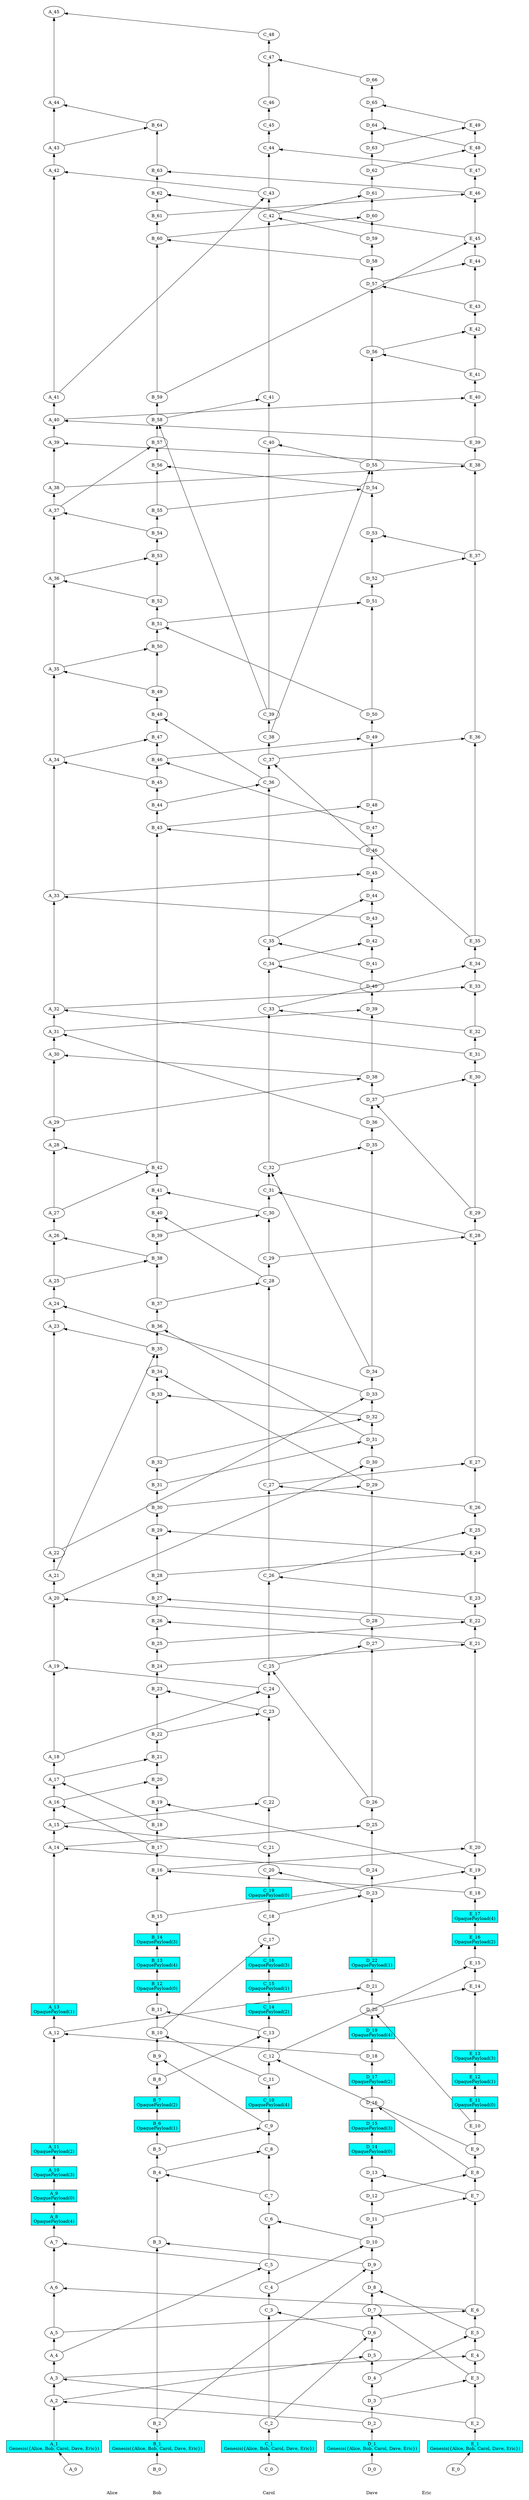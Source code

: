 /// our_id: Alice
/// peer_list: {
///   Alice: PeerState(VOTE|SEND|RECV)
///   Bob: PeerState(VOTE|SEND|RECV)
///   Carol: PeerState(VOTE|SEND|RECV)
///   Dave: PeerState(VOTE|SEND|RECV)
///   Eric: PeerState(VOTE|SEND|RECV)
/// }
digraph GossipGraph {
  splines=false
  rankdir=BT

  style=invis
  subgraph cluster_Alice {
    label="Alice"
    "Alice" [style=invis]
    "Alice" -> "A_0" [style=invis]
    "A_0" -> "A_1" [minlen=1]
    "A_1" -> "A_2" [minlen=2]
    "A_2" -> "A_3" [minlen=1]
    "A_3" -> "A_4" [minlen=1]
    "A_4" -> "A_5" [minlen=1]
    "A_5" -> "A_6" [minlen=2]
    "A_6" -> "A_7" [minlen=2]
    "A_7" -> "A_8" [minlen=1]
    "A_8" -> "A_9" [minlen=1]
    "A_9" -> "A_10" [minlen=1]
    "A_10" -> "A_11" [minlen=1]
    "A_11" -> "A_12" [minlen=5]
    "A_12" -> "A_13" [minlen=1]
    "A_13" -> "A_14" [minlen=7]
    "A_14" -> "A_15" [minlen=1]
    "A_15" -> "A_16" [minlen=1]
    "A_16" -> "A_17" [minlen=1]
    "A_17" -> "A_18" [minlen=1]
    "A_18" -> "A_19" [minlen=4]
    "A_19" -> "A_20" [minlen=3]
    "A_20" -> "A_21" [minlen=1]
    "A_21" -> "A_22" [minlen=1]
    "A_22" -> "A_23" [minlen=10]
    "A_23" -> "A_24" [minlen=1]
    "A_24" -> "A_25" [minlen=1]
    "A_25" -> "A_26" [minlen=2]
    "A_26" -> "A_27" [minlen=1]
    "A_27" -> "A_28" [minlen=3]
    "A_28" -> "A_29" [minlen=1]
    "A_29" -> "A_30" [minlen=3]
    "A_30" -> "A_31" [minlen=1]
    "A_31" -> "A_32" [minlen=1]
    "A_32" -> "A_33" [minlen=5]
    "A_33" -> "A_34" [minlen=6]
    "A_34" -> "A_35" [minlen=4]
    "A_35" -> "A_36" [minlen=4]
    "A_36" -> "A_37" [minlen=3]
    "A_37" -> "A_38" [minlen=1]
    "A_38" -> "A_39" [minlen=2]
    "A_39" -> "A_40" [minlen=1]
    "A_40" -> "A_41" [minlen=1]
    "A_41" -> "A_42" [minlen=10]
    "A_42" -> "A_43" [minlen=1]
    "A_43" -> "A_44" [minlen=2]
    "A_44" -> "A_45" [minlen=4]
  }
  "D_2" -> "A_2" [constraint=false]
  "E_2" -> "A_3" [constraint=false]
  "E_6" -> "A_6" [constraint=false]
  "C_5" -> "A_7" [constraint=false]
  "D_18" -> "A_12" [constraint=false]
  "D_24" -> "A_14" [constraint=false]
  "C_21" -> "A_15" [constraint=false]
  "B_17" -> "A_16" [constraint=false]
  "B_18" -> "A_17" [constraint=false]
  "C_24" -> "A_19" [constraint=false]
  "D_28" -> "A_20" [constraint=false]
  "B_35" -> "A_23" [constraint=false]
  "D_33" -> "A_24" [constraint=false]
  "B_38" -> "A_26" [constraint=false]
  "B_42" -> "A_28" [constraint=false]
  "D_38" -> "A_30" [constraint=false]
  "D_36" -> "A_31" [constraint=false]
  "E_31" -> "A_32" [constraint=false]
  "D_43" -> "A_33" [constraint=false]
  "B_45" -> "A_34" [constraint=false]
  "B_49" -> "A_35" [constraint=false]
  "B_52" -> "A_36" [constraint=false]
  "B_54" -> "A_37" [constraint=false]
  "E_38" -> "A_39" [constraint=false]
  "E_39" -> "A_40" [constraint=false]
  "C_43" -> "A_42" [constraint=false]
  "B_64" -> "A_44" [constraint=false]
  "C_48" -> "A_45" [constraint=false]

  style=invis
  subgraph cluster_Bob {
    label="Bob"
    "Bob" [style=invis]
    "Bob" -> "B_0" [style=invis]
    "B_0" -> "B_1" [minlen=1]
    "B_1" -> "B_2" [minlen=1]
    "B_2" -> "B_3" [minlen=8]
    "B_3" -> "B_4" [minlen=3]
    "B_4" -> "B_5" [minlen=1]
    "B_5" -> "B_6" [minlen=1]
    "B_6" -> "B_7" [minlen=1]
    "B_7" -> "B_8" [minlen=1]
    "B_8" -> "B_9" [minlen=1]
    "B_9" -> "B_10" [minlen=1]
    "B_10" -> "B_11" [minlen=1]
    "B_11" -> "B_12" [minlen=1]
    "B_12" -> "B_13" [minlen=1]
    "B_13" -> "B_14" [minlen=1]
    "B_14" -> "B_15" [minlen=1]
    "B_15" -> "B_16" [minlen=2]
    "B_16" -> "B_17" [minlen=1]
    "B_17" -> "B_18" [minlen=1]
    "B_18" -> "B_19" [minlen=1]
    "B_19" -> "B_20" [minlen=1]
    "B_20" -> "B_21" [minlen=1]
    "B_21" -> "B_22" [minlen=1]
    "B_22" -> "B_23" [minlen=2]
    "B_23" -> "B_24" [minlen=1]
    "B_24" -> "B_25" [minlen=1]
    "B_25" -> "B_26" [minlen=1]
    "B_26" -> "B_27" [minlen=1]
    "B_27" -> "B_28" [minlen=1]
    "B_28" -> "B_29" [minlen=2]
    "B_29" -> "B_30" [minlen=1]
    "B_30" -> "B_31" [minlen=1]
    "B_31" -> "B_32" [minlen=1]
    "B_32" -> "B_33" [minlen=3]
    "B_33" -> "B_34" [minlen=1]
    "B_34" -> "B_35" [minlen=1]
    "B_35" -> "B_36" [minlen=1]
    "B_36" -> "B_37" [minlen=1]
    "B_37" -> "B_38" [minlen=2]
    "B_38" -> "B_39" [minlen=1]
    "B_39" -> "B_40" [minlen=1]
    "B_40" -> "B_41" [minlen=1]
    "B_41" -> "B_42" [minlen=1]
    "B_42" -> "B_43" [minlen=15]
    "B_43" -> "B_44" [minlen=1]
    "B_44" -> "B_45" [minlen=1]
    "B_45" -> "B_46" [minlen=1]
    "B_46" -> "B_47" [minlen=1]
    "B_47" -> "B_48" [minlen=1]
    "B_48" -> "B_49" [minlen=1]
    "B_49" -> "B_50" [minlen=2]
    "B_50" -> "B_51" [minlen=1]
    "B_51" -> "B_52" [minlen=1]
    "B_52" -> "B_53" [minlen=2]
    "B_53" -> "B_54" [minlen=1]
    "B_54" -> "B_55" [minlen=1]
    "B_55" -> "B_56" [minlen=2]
    "B_56" -> "B_57" [minlen=1]
    "B_57" -> "B_58" [minlen=1]
    "B_58" -> "B_59" [minlen=1]
    "B_59" -> "B_60" [minlen=7]
    "B_60" -> "B_61" [minlen=1]
    "B_61" -> "B_62" [minlen=1]
    "B_62" -> "B_63" [minlen=1]
    "B_63" -> "B_64" [minlen=2]
  }
  "D_9" -> "B_3" [constraint=false]
  "C_7" -> "B_4" [constraint=false]
  "C_9" -> "B_9" [constraint=false]
  "C_11" -> "B_10" [constraint=false]
  "C_13" -> "B_11" [constraint=false]
  "E_18" -> "B_16" [constraint=false]
  "E_19" -> "B_19" [constraint=false]
  "A_16" -> "B_20" [constraint=false]
  "A_17" -> "B_21" [constraint=false]
  "C_23" -> "B_23" [constraint=false]
  "E_21" -> "B_26" [constraint=false]
  "E_22" -> "B_27" [constraint=false]
  "E_24" -> "B_29" [constraint=false]
  "D_32" -> "B_33" [constraint=false]
  "D_29" -> "B_34" [constraint=false]
  "A_21" -> "B_35" [constraint=false]
  "D_31" -> "B_36" [constraint=false]
  "A_25" -> "B_38" [constraint=false]
  "C_28" -> "B_40" [constraint=false]
  "C_30" -> "B_41" [constraint=false]
  "A_27" -> "B_42" [constraint=false]
  "D_46" -> "B_43" [constraint=false]
  "D_47" -> "B_46" [constraint=false]
  "A_34" -> "B_47" [constraint=false]
  "C_36" -> "B_48" [constraint=false]
  "A_35" -> "B_50" [constraint=false]
  "D_50" -> "B_51" [constraint=false]
  "A_36" -> "B_53" [constraint=false]
  "D_54" -> "B_56" [constraint=false]
  "A_37" -> "B_57" [constraint=false]
  "C_39" -> "B_58" [constraint=false]
  "D_58" -> "B_60" [constraint=false]
  "E_45" -> "B_62" [constraint=false]
  "E_46" -> "B_63" [constraint=false]
  "A_43" -> "B_64" [constraint=false]

  style=invis
  subgraph cluster_Carol {
    label="Carol"
    "Carol" [style=invis]
    "Carol" -> "C_0" [style=invis]
    "C_0" -> "C_1" [minlen=1]
    "C_1" -> "C_2" [minlen=1]
    "C_2" -> "C_3" [minlen=5]
    "C_3" -> "C_4" [minlen=1]
    "C_4" -> "C_5" [minlen=1]
    "C_5" -> "C_6" [minlen=2]
    "C_6" -> "C_7" [minlen=1]
    "C_7" -> "C_8" [minlen=2]
    "C_8" -> "C_9" [minlen=1]
    "C_9" -> "C_10" [minlen=1]
    "C_10" -> "C_11" [minlen=1]
    "C_11" -> "C_12" [minlen=1]
    "C_12" -> "C_13" [minlen=1]
    "C_13" -> "C_14" [minlen=1]
    "C_14" -> "C_15" [minlen=1]
    "C_15" -> "C_16" [minlen=1]
    "C_16" -> "C_17" [minlen=1]
    "C_17" -> "C_18" [minlen=1]
    "C_18" -> "C_19" [minlen=1]
    "C_19" -> "C_20" [minlen=1]
    "C_20" -> "C_21" [minlen=1]
    "C_21" -> "C_22" [minlen=2]
    "C_22" -> "C_23" [minlen=4]
    "C_23" -> "C_24" [minlen=1]
    "C_24" -> "C_25" [minlen=1]
    "C_25" -> "C_26" [minlen=4]
    "C_26" -> "C_27" [minlen=4]
    "C_27" -> "C_28" [minlen=9]
    "C_28" -> "C_29" [minlen=1]
    "C_29" -> "C_30" [minlen=2]
    "C_30" -> "C_31" [minlen=1]
    "C_31" -> "C_32" [minlen=1]
    "C_32" -> "C_33" [minlen=7]
    "C_33" -> "C_34" [minlen=2]
    "C_34" -> "C_35" [minlen=1]
    "C_35" -> "C_36" [minlen=7]
    "C_36" -> "C_37" [minlen=1]
    "C_37" -> "C_38" [minlen=1]
    "C_38" -> "C_39" [minlen=1]
    "C_39" -> "C_40" [minlen=12]
    "C_40" -> "C_41" [minlen=2]
    "C_41" -> "C_42" [minlen=8]
    "C_42" -> "C_43" [minlen=1]
    "C_43" -> "C_44" [minlen=2]
    "C_44" -> "C_45" [minlen=1]
    "C_45" -> "C_46" [minlen=1]
    "C_46" -> "C_47" [minlen=2]
    "C_47" -> "C_48" [minlen=1]
  }
  "D_6" -> "C_3" [constraint=false]
  "A_4" -> "C_5" [constraint=false]
  "D_10" -> "C_6" [constraint=false]
  "B_4" -> "C_8" [constraint=false]
  "B_5" -> "C_9" [constraint=false]
  "E_9" -> "C_12" [constraint=false]
  "B_8" -> "C_13" [constraint=false]
  "B_10" -> "C_17" [constraint=false]
  "D_23" -> "C_20" [constraint=false]
  "A_15" -> "C_22" [constraint=false]
  "B_22" -> "C_23" [constraint=false]
  "A_18" -> "C_24" [constraint=false]
  "D_26" -> "C_25" [constraint=false]
  "E_23" -> "C_26" [constraint=false]
  "E_26" -> "C_27" [constraint=false]
  "B_37" -> "C_28" [constraint=false]
  "B_39" -> "C_30" [constraint=false]
  "E_28" -> "C_31" [constraint=false]
  "D_34" -> "C_32" [constraint=false]
  "E_32" -> "C_33" [constraint=false]
  "D_40" -> "C_34" [constraint=false]
  "D_41" -> "C_35" [constraint=false]
  "B_44" -> "C_36" [constraint=false]
  "E_35" -> "C_37" [constraint=false]
  "D_55" -> "C_40" [constraint=false]
  "B_58" -> "C_41" [constraint=false]
  "D_59" -> "C_42" [constraint=false]
  "A_41" -> "C_43" [constraint=false]
  "E_47" -> "C_44" [constraint=false]
  "D_66" -> "C_47" [constraint=false]

  style=invis
  subgraph cluster_Dave {
    label="Dave"
    "Dave" [style=invis]
    "Dave" -> "D_0" [style=invis]
    "D_0" -> "D_1" [minlen=1]
    "D_1" -> "D_2" [minlen=1]
    "D_2" -> "D_3" [minlen=1]
    "D_3" -> "D_4" [minlen=1]
    "D_4" -> "D_5" [minlen=1]
    "D_5" -> "D_6" [minlen=1]
    "D_6" -> "D_7" [minlen=1]
    "D_7" -> "D_8" [minlen=1]
    "D_8" -> "D_9" [minlen=1]
    "D_9" -> "D_10" [minlen=1]
    "D_10" -> "D_11" [minlen=1]
    "D_11" -> "D_12" [minlen=1]
    "D_12" -> "D_13" [minlen=1]
    "D_13" -> "D_14" [minlen=1]
    "D_14" -> "D_15" [minlen=1]
    "D_15" -> "D_16" [minlen=1]
    "D_16" -> "D_17" [minlen=1]
    "D_17" -> "D_18" [minlen=1]
    "D_18" -> "D_19" [minlen=1]
    "D_19" -> "D_20" [minlen=1]
    "D_20" -> "D_21" [minlen=1]
    "D_21" -> "D_22" [minlen=1]
    "D_22" -> "D_23" [minlen=3]
    "D_23" -> "D_24" [minlen=1]
    "D_24" -> "D_25" [minlen=2]
    "D_25" -> "D_26" [minlen=1]
    "D_26" -> "D_27" [minlen=7]
    "D_27" -> "D_28" [minlen=1]
    "D_28" -> "D_29" [minlen=6]
    "D_29" -> "D_30" [minlen=1]
    "D_30" -> "D_31" [minlen=1]
    "D_31" -> "D_32" [minlen=1]
    "D_32" -> "D_33" [minlen=1]
    "D_33" -> "D_34" [minlen=1]
    "D_34" -> "D_35" [minlen=10]
    "D_35" -> "D_36" [minlen=1]
    "D_36" -> "D_37" [minlen=1]
    "D_37" -> "D_38" [minlen=1]
    "D_38" -> "D_39" [minlen=3]
    "D_39" -> "D_40" [minlen=1]
    "D_40" -> "D_41" [minlen=1]
    "D_41" -> "D_42" [minlen=1]
    "D_42" -> "D_43" [minlen=1]
    "D_43" -> "D_44" [minlen=1]
    "D_44" -> "D_45" [minlen=1]
    "D_45" -> "D_46" [minlen=1]
    "D_46" -> "D_47" [minlen=1]
    "D_47" -> "D_48" [minlen=1]
    "D_48" -> "D_49" [minlen=3]
    "D_49" -> "D_50" [minlen=1]
    "D_50" -> "D_51" [minlen=5]
    "D_51" -> "D_52" [minlen=1]
    "D_52" -> "D_53" [minlen=2]
    "D_53" -> "D_54" [minlen=2]
    "D_54" -> "D_55" [minlen=1]
    "D_55" -> "D_56" [minlen=5]
    "D_56" -> "D_57" [minlen=3]
    "D_57" -> "D_58" [minlen=1]
    "D_58" -> "D_59" [minlen=1]
    "D_59" -> "D_60" [minlen=1]
    "D_60" -> "D_61" [minlen=1]
    "D_61" -> "D_62" [minlen=1]
    "D_62" -> "D_63" [minlen=1]
    "D_63" -> "D_64" [minlen=1]
    "D_64" -> "D_65" [minlen=1]
    "D_65" -> "D_66" [minlen=1]
  }
  "A_2" -> "D_5" [constraint=false]
  "C_2" -> "D_6" [constraint=false]
  "E_3" -> "D_7" [constraint=false]
  "E_5" -> "D_8" [constraint=false]
  "B_2" -> "D_9" [constraint=false]
  "C_4" -> "D_10" [constraint=false]
  "E_7" -> "D_13" [constraint=false]
  "E_8" -> "D_16" [constraint=false]
  "E_10" -> "D_20" [constraint=false]
  "A_12" -> "D_21" [constraint=false]
  "C_18" -> "D_23" [constraint=false]
  "A_14" -> "D_25" [constraint=false]
  "C_25" -> "D_27" [constraint=false]
  "B_30" -> "D_29" [constraint=false]
  "A_20" -> "D_30" [constraint=false]
  "B_31" -> "D_31" [constraint=false]
  "B_32" -> "D_32" [constraint=false]
  "A_22" -> "D_33" [constraint=false]
  "C_32" -> "D_35" [constraint=false]
  "E_29" -> "D_37" [constraint=false]
  "A_29" -> "D_38" [constraint=false]
  "A_31" -> "D_39" [constraint=false]
  "C_34" -> "D_42" [constraint=false]
  "C_35" -> "D_44" [constraint=false]
  "A_33" -> "D_45" [constraint=false]
  "B_43" -> "D_48" [constraint=false]
  "B_46" -> "D_49" [constraint=false]
  "B_51" -> "D_51" [constraint=false]
  "E_37" -> "D_53" [constraint=false]
  "B_55" -> "D_54" [constraint=false]
  "C_38" -> "D_55" [constraint=false]
  "E_41" -> "D_56" [constraint=false]
  "E_43" -> "D_57" [constraint=false]
  "B_60" -> "D_60" [constraint=false]
  "C_42" -> "D_61" [constraint=false]
  "E_48" -> "D_64" [constraint=false]
  "E_49" -> "D_65" [constraint=false]

  style=invis
  subgraph cluster_Eric {
    label="Eric"
    "Eric" [style=invis]
    "Eric" -> "E_0" [style=invis]
    "E_0" -> "E_1" [minlen=1]
    "E_1" -> "E_2" [minlen=1]
    "E_2" -> "E_3" [minlen=2]
    "E_3" -> "E_4" [minlen=1]
    "E_4" -> "E_5" [minlen=1]
    "E_5" -> "E_6" [minlen=1]
    "E_6" -> "E_7" [minlen=5]
    "E_7" -> "E_8" [minlen=1]
    "E_8" -> "E_9" [minlen=1]
    "E_9" -> "E_10" [minlen=1]
    "E_10" -> "E_11" [minlen=1]
    "E_11" -> "E_12" [minlen=1]
    "E_12" -> "E_13" [minlen=1]
    "E_13" -> "E_14" [minlen=3]
    "E_14" -> "E_15" [minlen=1]
    "E_15" -> "E_16" [minlen=1]
    "E_16" -> "E_17" [minlen=1]
    "E_17" -> "E_18" [minlen=1]
    "E_18" -> "E_19" [minlen=1]
    "E_19" -> "E_20" [minlen=1]
    "E_20" -> "E_21" [minlen=9]
    "E_21" -> "E_22" [minlen=1]
    "E_22" -> "E_23" [minlen=1]
    "E_23" -> "E_24" [minlen=2]
    "E_24" -> "E_25" [minlen=1]
    "E_25" -> "E_26" [minlen=1]
    "E_26" -> "E_27" [minlen=2]
    "E_27" -> "E_28" [minlen=10]
    "E_28" -> "E_29" [minlen=1]
    "E_29" -> "E_30" [minlen=6]
    "E_30" -> "E_31" [minlen=1]
    "E_31" -> "E_32" [minlen=1]
    "E_32" -> "E_33" [minlen=2]
    "E_33" -> "E_34" [minlen=1]
    "E_34" -> "E_35" [minlen=1]
    "E_35" -> "E_36" [minlen=9]
    "E_36" -> "E_37" [minlen=8]
    "E_37" -> "E_38" [minlen=4]
    "E_38" -> "E_39" [minlen=1]
    "E_39" -> "E_40" [minlen=2]
    "E_40" -> "E_41" [minlen=1]
    "E_41" -> "E_42" [minlen=2]
    "E_42" -> "E_43" [minlen=1]
    "E_43" -> "E_44" [minlen=2]
    "E_44" -> "E_45" [minlen=1]
    "E_45" -> "E_46" [minlen=2]
    "E_46" -> "E_47" [minlen=1]
    "E_47" -> "E_48" [minlen=1]
    "E_48" -> "E_49" [minlen=1]
  }
  "D_3" -> "E_3" [constraint=false]
  "A_3" -> "E_4" [constraint=false]
  "D_4" -> "E_5" [constraint=false]
  "A_5" -> "E_6" [constraint=false]
  "D_11" -> "E_7" [constraint=false]
  "D_12" -> "E_8" [constraint=false]
  "D_20" -> "E_14" [constraint=false]
  "C_12" -> "E_15" [constraint=false]
  "B_15" -> "E_19" [constraint=false]
  "B_16" -> "E_20" [constraint=false]
  "B_24" -> "E_21" [constraint=false]
  "B_25" -> "E_22" [constraint=false]
  "B_28" -> "E_24" [constraint=false]
  "C_26" -> "E_25" [constraint=false]
  "C_27" -> "E_27" [constraint=false]
  "C_29" -> "E_28" [constraint=false]
  "D_37" -> "E_30" [constraint=false]
  "A_32" -> "E_33" [constraint=false]
  "C_33" -> "E_34" [constraint=false]
  "C_37" -> "E_36" [constraint=false]
  "D_52" -> "E_37" [constraint=false]
  "A_38" -> "E_38" [constraint=false]
  "A_40" -> "E_40" [constraint=false]
  "D_56" -> "E_42" [constraint=false]
  "D_57" -> "E_44" [constraint=false]
  "B_59" -> "E_45" [constraint=false]
  "B_61" -> "E_46" [constraint=false]
  "D_62" -> "E_48" [constraint=false]
  "D_63" -> "E_49" [constraint=false]

  {
    rank=same
    "Alice" [style=filled, color=white]
    "Bob" [style=filled, color=white]
    "Carol" [style=filled, color=white]
    "Dave" [style=filled, color=white]
    "Eric" [style=filled, color=white]
  }
  "Alice" -> "Bob" -> "Carol" -> "Dave" -> "Eric" [style=invis]

/// ===== details of events =====
  "A_0" [fillcolor=white, label=<<table border="0" cellborder="0" cellpadding="0" cellspacing="0">
<tr><td colspan="6">A_0</td></tr>
</table>>]
/// cause: Initial
/// last_ancestors: {Alice: 0}

  "A_1" [style=filled, fillcolor=cyan, shape=rectangle, label=<<table border="0" cellborder="0" cellpadding="0" cellspacing="0">
<tr><td colspan="6">A_1</td></tr>
<tr><td colspan="6">Genesis({Alice, Bob, Carol, Dave, Eric})</td></tr>
</table>>]
/// cause: Observation(Genesis({Alice, Bob, Carol, Dave, Eric}))
/// last_ancestors: {Alice: 1}

  "A_2" [fillcolor=white, label=<<table border="0" cellborder="0" cellpadding="0" cellspacing="0">
<tr><td colspan="6">A_2</td></tr>
</table>>]
/// cause: Request
/// last_ancestors: {Alice: 2, Dave: 2}

  "A_3" [fillcolor=white, label=<<table border="0" cellborder="0" cellpadding="0" cellspacing="0">
<tr><td colspan="6">A_3</td></tr>
</table>>]
/// cause: Request
/// last_ancestors: {Alice: 3, Dave: 2, Eric: 2}

  "A_4" [fillcolor=white, label=<<table border="0" cellborder="0" cellpadding="0" cellspacing="0">
<tr><td colspan="6">A_4</td></tr>
</table>>]
/// cause: Requesting(Carol)
/// last_ancestors: {Alice: 4, Dave: 2, Eric: 2}

  "A_5" [fillcolor=white, label=<<table border="0" cellborder="0" cellpadding="0" cellspacing="0">
<tr><td colspan="6">A_5</td></tr>
</table>>]
/// cause: Requesting(Eric)
/// last_ancestors: {Alice: 5, Dave: 2, Eric: 2}

  "A_6" [fillcolor=white, label=<<table border="0" cellborder="0" cellpadding="0" cellspacing="0">
<tr><td colspan="6">A_6</td></tr>
</table>>]
/// cause: Response
/// last_ancestors: {Alice: 6, Dave: 4, Eric: 6}

  "A_7" [fillcolor=white, label=<<table border="0" cellborder="0" cellpadding="0" cellspacing="0">
<tr><td colspan="6">A_7</td></tr>
</table>>]
/// cause: Response
/// last_ancestors: {Alice: 7, Carol: 5, Dave: 6, Eric: 6}

  "A_8" [style=filled, fillcolor=cyan, shape=rectangle, label=<<table border="0" cellborder="0" cellpadding="0" cellspacing="0">
<tr><td colspan="6">A_8</td></tr>
<tr><td colspan="6">OpaquePayload(4)</td></tr>
</table>>]
/// cause: Observation(OpaquePayload(4))
/// last_ancestors: {Alice: 8, Carol: 5, Dave: 6, Eric: 6}

  "A_9" [style=filled, fillcolor=cyan, shape=rectangle, label=<<table border="0" cellborder="0" cellpadding="0" cellspacing="0">
<tr><td colspan="6">A_9</td></tr>
<tr><td colspan="6">OpaquePayload(0)</td></tr>
</table>>]
/// cause: Observation(OpaquePayload(0))
/// last_ancestors: {Alice: 9, Carol: 5, Dave: 6, Eric: 6}

  "A_10" [style=filled, fillcolor=cyan, shape=rectangle, label=<<table border="0" cellborder="0" cellpadding="0" cellspacing="0">
<tr><td colspan="6">A_10</td></tr>
<tr><td colspan="6">OpaquePayload(3)</td></tr>
</table>>]
/// cause: Observation(OpaquePayload(3))
/// last_ancestors: {Alice: 10, Carol: 5, Dave: 6, Eric: 6}

  "A_11" [style=filled, fillcolor=cyan, shape=rectangle, label=<<table border="0" cellborder="0" cellpadding="0" cellspacing="0">
<tr><td colspan="6">A_11</td></tr>
<tr><td colspan="6">OpaquePayload(2)</td></tr>
</table>>]
/// cause: Observation(OpaquePayload(2))
/// last_ancestors: {Alice: 11, Carol: 5, Dave: 6, Eric: 6}

  "A_12" [fillcolor=white, label=<<table border="0" cellborder="0" cellpadding="0" cellspacing="0">
<tr><td colspan="6">A_12</td></tr>
</table>>]
/// cause: Request
/// last_ancestors: {Alice: 12, Bob: 2, Carol: 5, Dave: 18, Eric: 8}

  "A_13" [style=filled, fillcolor=cyan, shape=rectangle, label=<<table border="0" cellborder="0" cellpadding="0" cellspacing="0">
<tr><td colspan="6">A_13</td></tr>
<tr><td colspan="6">OpaquePayload(1)</td></tr>
</table>>]
/// cause: Observation(OpaquePayload(1))
/// last_ancestors: {Alice: 13, Bob: 2, Carol: 5, Dave: 18, Eric: 8}

  "A_14" [fillcolor=white, label=<<table border="0" cellborder="0" cellpadding="0" cellspacing="0">
<tr><td colspan="6">A_14</td></tr>
</table>>]
/// cause: Request
/// last_ancestors: {Alice: 14, Bob: 10, Carol: 18, Dave: 24, Eric: 10}

  "A_15" [fillcolor=white, label=<<table border="0" cellborder="0" cellpadding="0" cellspacing="0">
<tr><td colspan="6">A_15</td></tr>
</table>>]
/// cause: Request
/// last_ancestors: {Alice: 15, Bob: 10, Carol: 21, Dave: 24, Eric: 10}

  "A_16" [fillcolor=white, label=<<table border="0" cellborder="0" cellpadding="0" cellspacing="0">
<tr><td colspan="6">A_16</td></tr>
</table>>]
/// cause: Request
/// last_ancestors: {Alice: 16, Bob: 17, Carol: 21, Dave: 24, Eric: 18}

  "A_17" [fillcolor=white, label=<<table border="0" cellborder="0" cellpadding="0" cellspacing="0">
<tr><td colspan="6">A_17</td></tr>
</table>>]
/// cause: Request
/// last_ancestors: {Alice: 17, Bob: 18, Carol: 21, Dave: 24, Eric: 18}

  "A_18" [fillcolor=white, label=<<table border="0" cellborder="0" cellpadding="0" cellspacing="0">
<tr><td colspan="6">A_18</td></tr>
</table>>]
/// cause: Requesting(Carol)
/// last_ancestors: {Alice: 18, Bob: 18, Carol: 21, Dave: 24, Eric: 18}

  "A_19" [fillcolor=white, label=<<table border="0" cellborder="0" cellpadding="0" cellspacing="0">
<tr><td colspan="6">A_19</td></tr>
</table>>]
/// cause: Response
/// last_ancestors: {Alice: 19, Bob: 22, Carol: 24, Dave: 24, Eric: 19}

  "A_20" [fillcolor=white, label=<<table border="0" cellborder="0" cellpadding="0" cellspacing="0">
<tr><td colspan="6">A_20</td></tr>
</table>>]
/// cause: Request
/// last_ancestors: {Alice: 20, Bob: 22, Carol: 25, Dave: 28, Eric: 19}

  "A_21" [fillcolor=white, label=<<table border="0" cellborder="0" cellpadding="0" cellspacing="0">
<tr><td colspan="6">A_21</td></tr>
</table>>]
/// cause: Requesting(Bob)
/// last_ancestors: {Alice: 21, Bob: 22, Carol: 25, Dave: 28, Eric: 19}

  "A_22" [fillcolor=white, label=<<table border="0" cellborder="0" cellpadding="0" cellspacing="0">
<tr><td colspan="6">A_22</td></tr>
</table>>]
/// cause: Requesting(Dave)
/// last_ancestors: {Alice: 22, Bob: 22, Carol: 25, Dave: 28, Eric: 19}

  "A_23" [fillcolor=white, label=<<table border="0" cellborder="0" cellpadding="0" cellspacing="0">
<tr><td colspan="6">A_23</td></tr>
</table>>]
/// cause: Response
/// last_ancestors: {Alice: 23, Bob: 35, Carol: 25, Dave: 32, Eric: 24}

  "A_24" [fillcolor=white, label=<<table border="0" cellborder="0" cellpadding="0" cellspacing="0">
<tr><td colspan="6">A_24</td></tr>
</table>>]
/// cause: Response
/// last_ancestors: {Alice: 24, Bob: 35, Carol: 25, Dave: 33, Eric: 24}

  "A_25" [fillcolor=white, label=<<table border="0" cellborder="0" cellpadding="0" cellspacing="0">
<tr><td colspan="6">A_25</td></tr>
</table>>]
/// cause: Requesting(Bob)
/// last_ancestors: {Alice: 25, Bob: 35, Carol: 25, Dave: 33, Eric: 24}

  "A_26" [fillcolor=white, label=<<table border="0" cellborder="0" cellpadding="0" cellspacing="0">
<tr><td colspan="6">A_26</td></tr>
</table>>]
/// cause: Response
/// last_ancestors: {Alice: 26, Bob: 38, Carol: 25, Dave: 33, Eric: 24}

  "A_27" [fillcolor=white, label=<<table border="0" cellborder="0" cellpadding="0" cellspacing="0">
<tr><td colspan="6">A_27</td></tr>
</table>>]
/// cause: Requesting(Bob)
/// last_ancestors: {Alice: 27, Bob: 38, Carol: 25, Dave: 33, Eric: 24}

  "A_28" [fillcolor=white, label=<<table border="0" cellborder="0" cellpadding="0" cellspacing="0">
<tr><td colspan="6">A_28</td></tr>
</table>>]
/// cause: Response
/// last_ancestors: {Alice: 28, Bob: 42, Carol: 30, Dave: 33, Eric: 26}

  "A_29" [fillcolor=white, label=<<table border="0" cellborder="0" cellpadding="0" cellspacing="0">
<tr><td colspan="6">A_29</td></tr>
</table>>]
/// cause: Requesting(Dave)
/// last_ancestors: {Alice: 29, Bob: 42, Carol: 30, Dave: 33, Eric: 26}

  "A_30" [fillcolor=white, label=<<table border="0" cellborder="0" cellpadding="0" cellspacing="0">
<tr><td colspan="6">A_30</td></tr>
</table>>]
/// cause: Response
/// last_ancestors: {Alice: 30, Bob: 42, Carol: 32, Dave: 38, Eric: 29}

  "A_31" [fillcolor=white, label=<<table border="0" cellborder="0" cellpadding="0" cellspacing="0">
<tr><td colspan="6">A_31</td></tr>
</table>>]
/// cause: Request
/// last_ancestors: {Alice: 31, Bob: 42, Carol: 32, Dave: 38, Eric: 29}

  "A_32" [fillcolor=white, label=<<table border="0" cellborder="0" cellpadding="0" cellspacing="0">
<tr><td colspan="6">A_32</td></tr>
</table>>]
/// cause: Request
/// last_ancestors: {Alice: 32, Bob: 42, Carol: 32, Dave: 38, Eric: 31}

  "A_33" [fillcolor=white, label=<<table border="0" cellborder="0" cellpadding="0" cellspacing="0">
<tr><td colspan="6">A_33</td></tr>
</table>>]
/// cause: Request
/// last_ancestors: {Alice: 33, Bob: 42, Carol: 34, Dave: 43, Eric: 32}

  "A_34" [fillcolor=white, label=<<table border="0" cellborder="0" cellpadding="0" cellspacing="0">
<tr><td colspan="6">A_34</td></tr>
</table>>]
/// cause: Request
/// last_ancestors: {Alice: 34, Bob: 45, Carol: 35, Dave: 46, Eric: 32}

  "A_35" [fillcolor=white, label=<<table border="0" cellborder="0" cellpadding="0" cellspacing="0">
<tr><td colspan="6">A_35</td></tr>
</table>>]
/// cause: Request
/// last_ancestors: {Alice: 35, Bob: 49, Carol: 36, Dave: 47, Eric: 32}

  "A_36" [fillcolor=white, label=<<table border="0" cellborder="0" cellpadding="0" cellspacing="0">
<tr><td colspan="6">A_36</td></tr>
</table>>]
/// cause: Request
/// last_ancestors: {Alice: 36, Bob: 52, Carol: 36, Dave: 50, Eric: 32}

  "A_37" [fillcolor=white, label=<<table border="0" cellborder="0" cellpadding="0" cellspacing="0">
<tr><td colspan="6">A_37</td></tr>
</table>>]
/// cause: Request
/// last_ancestors: {Alice: 37, Bob: 54, Carol: 36, Dave: 50, Eric: 32}

  "A_38" [fillcolor=white, label=<<table border="0" cellborder="0" cellpadding="0" cellspacing="0">
<tr><td colspan="6">A_38</td></tr>
</table>>]
/// cause: Requesting(Eric)
/// last_ancestors: {Alice: 38, Bob: 54, Carol: 36, Dave: 50, Eric: 32}

  "A_39" [fillcolor=white, label=<<table border="0" cellborder="0" cellpadding="0" cellspacing="0">
<tr><td colspan="6">A_39</td></tr>
</table>>]
/// cause: Response
/// last_ancestors: {Alice: 39, Bob: 54, Carol: 37, Dave: 52, Eric: 38}

  "A_40" [fillcolor=white, label=<<table border="0" cellborder="0" cellpadding="0" cellspacing="0">
<tr><td colspan="6">A_40</td></tr>
</table>>]
/// cause: Request
/// last_ancestors: {Alice: 40, Bob: 54, Carol: 37, Dave: 52, Eric: 39}

  "A_41" [fillcolor=white, label=<<table border="0" cellborder="0" cellpadding="0" cellspacing="0">
<tr><td colspan="6">A_41</td></tr>
</table>>]
/// cause: Requesting(Carol)
/// last_ancestors: {Alice: 41, Bob: 54, Carol: 37, Dave: 52, Eric: 39}

  "A_42" [fillcolor=white, label=<<table border="0" cellborder="0" cellpadding="0" cellspacing="0">
<tr><td colspan="6">A_42</td></tr>
</table>>]
/// cause: Response
/// last_ancestors: {Alice: 42, Bob: 58, Carol: 43, Dave: 59, Eric: 43}

  "A_43" [fillcolor=white, label=<<table border="0" cellborder="0" cellpadding="0" cellspacing="0">
<tr><td colspan="6">A_43</td></tr>
</table>>]
/// cause: Requesting(Bob)
/// last_ancestors: {Alice: 43, Bob: 58, Carol: 43, Dave: 59, Eric: 43}

  "A_44" [fillcolor=white, label=<<table border="0" cellborder="0" cellpadding="0" cellspacing="0">
<tr><td colspan="6">A_44</td></tr>
</table>>]
/// cause: Response
/// last_ancestors: {Alice: 44, Bob: 64, Carol: 43, Dave: 59, Eric: 46}

  "A_45" [fillcolor=white, label=<<table border="0" cellborder="0" cellpadding="0" cellspacing="0">
<tr><td colspan="6">A_45</td></tr>
</table>>]
/// cause: Request
/// last_ancestors: {Alice: 45, Bob: 64, Carol: 48, Dave: 66, Eric: 49}

  "B_0" [fillcolor=white, label=<<table border="0" cellborder="0" cellpadding="0" cellspacing="0">
<tr><td colspan="6">B_0</td></tr>
</table>>]
/// cause: Initial
/// last_ancestors: {Bob: 0}

  "B_1" [style=filled, fillcolor=cyan, shape=rectangle, label=<<table border="0" cellborder="0" cellpadding="0" cellspacing="0">
<tr><td colspan="6">B_1</td></tr>
<tr><td colspan="6">Genesis({Alice, Bob, Carol, Dave, Eric})</td></tr>
</table>>]
/// cause: Observation(Genesis({Alice, Bob, Carol, Dave, Eric}))
/// last_ancestors: {Bob: 1}

  "B_2" [fillcolor=white, label=<<table border="0" cellborder="0" cellpadding="0" cellspacing="0">
<tr><td colspan="6">B_2</td></tr>
</table>>]
/// cause: Requesting(Dave)
/// last_ancestors: {Bob: 2}

  "B_3" [fillcolor=white, label=<<table border="0" cellborder="0" cellpadding="0" cellspacing="0">
<tr><td colspan="6">B_3</td></tr>
</table>>]
/// cause: Response
/// last_ancestors: {Alice: 3, Bob: 3, Carol: 2, Dave: 9, Eric: 5}

  "B_4" [fillcolor=white, label=<<table border="0" cellborder="0" cellpadding="0" cellspacing="0">
<tr><td colspan="6">B_4</td></tr>
</table>>]
/// cause: Request
/// last_ancestors: {Alice: 4, Bob: 4, Carol: 7, Dave: 10, Eric: 5}

  "B_5" [fillcolor=white, label=<<table border="0" cellborder="0" cellpadding="0" cellspacing="0">
<tr><td colspan="6">B_5</td></tr>
</table>>]
/// cause: Requesting(Carol)
/// last_ancestors: {Alice: 4, Bob: 5, Carol: 7, Dave: 10, Eric: 5}

  "B_6" [style=filled, fillcolor=cyan, shape=rectangle, label=<<table border="0" cellborder="0" cellpadding="0" cellspacing="0">
<tr><td colspan="6">B_6</td></tr>
<tr><td colspan="6">OpaquePayload(1)</td></tr>
</table>>]
/// cause: Observation(OpaquePayload(1))
/// last_ancestors: {Alice: 4, Bob: 6, Carol: 7, Dave: 10, Eric: 5}

  "B_7" [style=filled, fillcolor=cyan, shape=rectangle, label=<<table border="0" cellborder="0" cellpadding="0" cellspacing="0">
<tr><td colspan="6">B_7</td></tr>
<tr><td colspan="6">OpaquePayload(2)</td></tr>
</table>>]
/// cause: Observation(OpaquePayload(2))
/// last_ancestors: {Alice: 4, Bob: 7, Carol: 7, Dave: 10, Eric: 5}

  "B_8" [fillcolor=white, label=<<table border="0" cellborder="0" cellpadding="0" cellspacing="0">
<tr><td colspan="6">B_8</td></tr>
</table>>]
/// cause: Requesting(Carol)
/// last_ancestors: {Alice: 4, Bob: 8, Carol: 7, Dave: 10, Eric: 5}

  "B_9" [fillcolor=white, label=<<table border="0" cellborder="0" cellpadding="0" cellspacing="0">
<tr><td colspan="6">B_9</td></tr>
</table>>]
/// cause: Response
/// last_ancestors: {Alice: 4, Bob: 9, Carol: 9, Dave: 10, Eric: 5}

  "B_10" [fillcolor=white, label=<<table border="0" cellborder="0" cellpadding="0" cellspacing="0">
<tr><td colspan="6">B_10</td></tr>
</table>>]
/// cause: Request
/// last_ancestors: {Alice: 4, Bob: 10, Carol: 11, Dave: 10, Eric: 5}

  "B_11" [fillcolor=white, label=<<table border="0" cellborder="0" cellpadding="0" cellspacing="0">
<tr><td colspan="6">B_11</td></tr>
</table>>]
/// cause: Response
/// last_ancestors: {Alice: 5, Bob: 11, Carol: 13, Dave: 12, Eric: 9}

  "B_12" [style=filled, fillcolor=cyan, shape=rectangle, label=<<table border="0" cellborder="0" cellpadding="0" cellspacing="0">
<tr><td colspan="6">B_12</td></tr>
<tr><td colspan="6">OpaquePayload(0)</td></tr>
</table>>]
/// cause: Observation(OpaquePayload(0))
/// last_ancestors: {Alice: 5, Bob: 12, Carol: 13, Dave: 12, Eric: 9}

  "B_13" [style=filled, fillcolor=cyan, shape=rectangle, label=<<table border="0" cellborder="0" cellpadding="0" cellspacing="0">
<tr><td colspan="6">B_13</td></tr>
<tr><td colspan="6">OpaquePayload(4)</td></tr>
</table>>]
/// cause: Observation(OpaquePayload(4))
/// last_ancestors: {Alice: 5, Bob: 13, Carol: 13, Dave: 12, Eric: 9}

  "B_14" [style=filled, fillcolor=cyan, shape=rectangle, label=<<table border="0" cellborder="0" cellpadding="0" cellspacing="0">
<tr><td colspan="6">B_14</td></tr>
<tr><td colspan="6">OpaquePayload(3)</td></tr>
</table>>]
/// cause: Observation(OpaquePayload(3))
/// last_ancestors: {Alice: 5, Bob: 14, Carol: 13, Dave: 12, Eric: 9}

  "B_15" [fillcolor=white, label=<<table border="0" cellborder="0" cellpadding="0" cellspacing="0">
<tr><td colspan="6">B_15</td></tr>
</table>>]
/// cause: Requesting(Eric)
/// last_ancestors: {Alice: 5, Bob: 15, Carol: 13, Dave: 12, Eric: 9}

  "B_16" [fillcolor=white, label=<<table border="0" cellborder="0" cellpadding="0" cellspacing="0">
<tr><td colspan="6">B_16</td></tr>
</table>>]
/// cause: Request
/// last_ancestors: {Alice: 5, Bob: 16, Carol: 13, Dave: 20, Eric: 18}

  "B_17" [fillcolor=white, label=<<table border="0" cellborder="0" cellpadding="0" cellspacing="0">
<tr><td colspan="6">B_17</td></tr>
</table>>]
/// cause: Requesting(Alice)
/// last_ancestors: {Alice: 5, Bob: 17, Carol: 13, Dave: 20, Eric: 18}

  "B_18" [fillcolor=white, label=<<table border="0" cellborder="0" cellpadding="0" cellspacing="0">
<tr><td colspan="6">B_18</td></tr>
</table>>]
/// cause: Requesting(Alice)
/// last_ancestors: {Alice: 5, Bob: 18, Carol: 13, Dave: 20, Eric: 18}

  "B_19" [fillcolor=white, label=<<table border="0" cellborder="0" cellpadding="0" cellspacing="0">
<tr><td colspan="6">B_19</td></tr>
</table>>]
/// cause: Response
/// last_ancestors: {Alice: 5, Bob: 19, Carol: 13, Dave: 20, Eric: 19}

  "B_20" [fillcolor=white, label=<<table border="0" cellborder="0" cellpadding="0" cellspacing="0">
<tr><td colspan="6">B_20</td></tr>
</table>>]
/// cause: Response
/// last_ancestors: {Alice: 16, Bob: 20, Carol: 21, Dave: 24, Eric: 19}

  "B_21" [fillcolor=white, label=<<table border="0" cellborder="0" cellpadding="0" cellspacing="0">
<tr><td colspan="6">B_21</td></tr>
</table>>]
/// cause: Response
/// last_ancestors: {Alice: 17, Bob: 21, Carol: 21, Dave: 24, Eric: 19}

  "B_22" [fillcolor=white, label=<<table border="0" cellborder="0" cellpadding="0" cellspacing="0">
<tr><td colspan="6">B_22</td></tr>
</table>>]
/// cause: Requesting(Carol)
/// last_ancestors: {Alice: 17, Bob: 22, Carol: 21, Dave: 24, Eric: 19}

  "B_23" [fillcolor=white, label=<<table border="0" cellborder="0" cellpadding="0" cellspacing="0">
<tr><td colspan="6">B_23</td></tr>
</table>>]
/// cause: Response
/// last_ancestors: {Alice: 17, Bob: 23, Carol: 23, Dave: 24, Eric: 19}

  "B_24" [fillcolor=white, label=<<table border="0" cellborder="0" cellpadding="0" cellspacing="0">
<tr><td colspan="6">B_24</td></tr>
</table>>]
/// cause: Requesting(Eric)
/// last_ancestors: {Alice: 17, Bob: 24, Carol: 23, Dave: 24, Eric: 19}

  "B_25" [fillcolor=white, label=<<table border="0" cellborder="0" cellpadding="0" cellspacing="0">
<tr><td colspan="6">B_25</td></tr>
</table>>]
/// cause: Requesting(Eric)
/// last_ancestors: {Alice: 17, Bob: 25, Carol: 23, Dave: 24, Eric: 19}

  "B_26" [fillcolor=white, label=<<table border="0" cellborder="0" cellpadding="0" cellspacing="0">
<tr><td colspan="6">B_26</td></tr>
</table>>]
/// cause: Response
/// last_ancestors: {Alice: 17, Bob: 26, Carol: 23, Dave: 24, Eric: 21}

  "B_27" [fillcolor=white, label=<<table border="0" cellborder="0" cellpadding="0" cellspacing="0">
<tr><td colspan="6">B_27</td></tr>
</table>>]
/// cause: Response
/// last_ancestors: {Alice: 17, Bob: 27, Carol: 23, Dave: 24, Eric: 22}

  "B_28" [fillcolor=white, label=<<table border="0" cellborder="0" cellpadding="0" cellspacing="0">
<tr><td colspan="6">B_28</td></tr>
</table>>]
/// cause: Requesting(Eric)
/// last_ancestors: {Alice: 17, Bob: 28, Carol: 23, Dave: 24, Eric: 22}

  "B_29" [fillcolor=white, label=<<table border="0" cellborder="0" cellpadding="0" cellspacing="0">
<tr><td colspan="6">B_29</td></tr>
</table>>]
/// cause: Response
/// last_ancestors: {Alice: 17, Bob: 29, Carol: 23, Dave: 24, Eric: 24}

  "B_30" [fillcolor=white, label=<<table border="0" cellborder="0" cellpadding="0" cellspacing="0">
<tr><td colspan="6">B_30</td></tr>
</table>>]
/// cause: Requesting(Dave)
/// last_ancestors: {Alice: 17, Bob: 30, Carol: 23, Dave: 24, Eric: 24}

  "B_31" [fillcolor=white, label=<<table border="0" cellborder="0" cellpadding="0" cellspacing="0">
<tr><td colspan="6">B_31</td></tr>
</table>>]
/// cause: Requesting(Dave)
/// last_ancestors: {Alice: 17, Bob: 31, Carol: 23, Dave: 24, Eric: 24}

  "B_32" [fillcolor=white, label=<<table border="0" cellborder="0" cellpadding="0" cellspacing="0">
<tr><td colspan="6">B_32</td></tr>
</table>>]
/// cause: Requesting(Dave)
/// last_ancestors: {Alice: 17, Bob: 32, Carol: 23, Dave: 24, Eric: 24}

  "B_33" [fillcolor=white, label=<<table border="0" cellborder="0" cellpadding="0" cellspacing="0">
<tr><td colspan="6">B_33</td></tr>
</table>>]
/// cause: Response
/// last_ancestors: {Alice: 20, Bob: 33, Carol: 25, Dave: 32, Eric: 24}

  "B_34" [fillcolor=white, label=<<table border="0" cellborder="0" cellpadding="0" cellspacing="0">
<tr><td colspan="6">B_34</td></tr>
</table>>]
/// cause: Response
/// last_ancestors: {Alice: 20, Bob: 34, Carol: 25, Dave: 32, Eric: 24}

  "B_35" [fillcolor=white, label=<<table border="0" cellborder="0" cellpadding="0" cellspacing="0">
<tr><td colspan="6">B_35</td></tr>
</table>>]
/// cause: Request
/// last_ancestors: {Alice: 21, Bob: 35, Carol: 25, Dave: 32, Eric: 24}

  "B_36" [fillcolor=white, label=<<table border="0" cellborder="0" cellpadding="0" cellspacing="0">
<tr><td colspan="6">B_36</td></tr>
</table>>]
/// cause: Response
/// last_ancestors: {Alice: 21, Bob: 36, Carol: 25, Dave: 32, Eric: 24}

  "B_37" [fillcolor=white, label=<<table border="0" cellborder="0" cellpadding="0" cellspacing="0">
<tr><td colspan="6">B_37</td></tr>
</table>>]
/// cause: Requesting(Carol)
/// last_ancestors: {Alice: 21, Bob: 37, Carol: 25, Dave: 32, Eric: 24}

  "B_38" [fillcolor=white, label=<<table border="0" cellborder="0" cellpadding="0" cellspacing="0">
<tr><td colspan="6">B_38</td></tr>
</table>>]
/// cause: Request
/// last_ancestors: {Alice: 25, Bob: 38, Carol: 25, Dave: 33, Eric: 24}

  "B_39" [fillcolor=white, label=<<table border="0" cellborder="0" cellpadding="0" cellspacing="0">
<tr><td colspan="6">B_39</td></tr>
</table>>]
/// cause: Requesting(Carol)
/// last_ancestors: {Alice: 25, Bob: 39, Carol: 25, Dave: 33, Eric: 24}

  "B_40" [fillcolor=white, label=<<table border="0" cellborder="0" cellpadding="0" cellspacing="0">
<tr><td colspan="6">B_40</td></tr>
</table>>]
/// cause: Response
/// last_ancestors: {Alice: 25, Bob: 40, Carol: 28, Dave: 33, Eric: 26}

  "B_41" [fillcolor=white, label=<<table border="0" cellborder="0" cellpadding="0" cellspacing="0">
<tr><td colspan="6">B_41</td></tr>
</table>>]
/// cause: Response
/// last_ancestors: {Alice: 25, Bob: 41, Carol: 30, Dave: 33, Eric: 26}

  "B_42" [fillcolor=white, label=<<table border="0" cellborder="0" cellpadding="0" cellspacing="0">
<tr><td colspan="6">B_42</td></tr>
</table>>]
/// cause: Request
/// last_ancestors: {Alice: 27, Bob: 42, Carol: 30, Dave: 33, Eric: 26}

  "B_43" [fillcolor=white, label=<<table border="0" cellborder="0" cellpadding="0" cellspacing="0">
<tr><td colspan="6">B_43</td></tr>
</table>>]
/// cause: Request
/// last_ancestors: {Alice: 33, Bob: 43, Carol: 35, Dave: 46, Eric: 32}

  "B_44" [fillcolor=white, label=<<table border="0" cellborder="0" cellpadding="0" cellspacing="0">
<tr><td colspan="6">B_44</td></tr>
</table>>]
/// cause: Requesting(Carol)
/// last_ancestors: {Alice: 33, Bob: 44, Carol: 35, Dave: 46, Eric: 32}

  "B_45" [fillcolor=white, label=<<table border="0" cellborder="0" cellpadding="0" cellspacing="0">
<tr><td colspan="6">B_45</td></tr>
</table>>]
/// cause: Requesting(Alice)
/// last_ancestors: {Alice: 33, Bob: 45, Carol: 35, Dave: 46, Eric: 32}

  "B_46" [fillcolor=white, label=<<table border="0" cellborder="0" cellpadding="0" cellspacing="0">
<tr><td colspan="6">B_46</td></tr>
</table>>]
/// cause: Request
/// last_ancestors: {Alice: 33, Bob: 46, Carol: 35, Dave: 47, Eric: 32}

  "B_47" [fillcolor=white, label=<<table border="0" cellborder="0" cellpadding="0" cellspacing="0">
<tr><td colspan="6">B_47</td></tr>
</table>>]
/// cause: Response
/// last_ancestors: {Alice: 34, Bob: 47, Carol: 35, Dave: 47, Eric: 32}

  "B_48" [fillcolor=white, label=<<table border="0" cellborder="0" cellpadding="0" cellspacing="0">
<tr><td colspan="6">B_48</td></tr>
</table>>]
/// cause: Response
/// last_ancestors: {Alice: 34, Bob: 48, Carol: 36, Dave: 47, Eric: 32}

  "B_49" [fillcolor=white, label=<<table border="0" cellborder="0" cellpadding="0" cellspacing="0">
<tr><td colspan="6">B_49</td></tr>
</table>>]
/// cause: Requesting(Alice)
/// last_ancestors: {Alice: 34, Bob: 49, Carol: 36, Dave: 47, Eric: 32}

  "B_50" [fillcolor=white, label=<<table border="0" cellborder="0" cellpadding="0" cellspacing="0">
<tr><td colspan="6">B_50</td></tr>
</table>>]
/// cause: Response
/// last_ancestors: {Alice: 35, Bob: 50, Carol: 36, Dave: 47, Eric: 32}

  "B_51" [fillcolor=white, label=<<table border="0" cellborder="0" cellpadding="0" cellspacing="0">
<tr><td colspan="6">B_51</td></tr>
</table>>]
/// cause: Request
/// last_ancestors: {Alice: 35, Bob: 51, Carol: 36, Dave: 50, Eric: 32}

  "B_52" [fillcolor=white, label=<<table border="0" cellborder="0" cellpadding="0" cellspacing="0">
<tr><td colspan="6">B_52</td></tr>
</table>>]
/// cause: Requesting(Alice)
/// last_ancestors: {Alice: 35, Bob: 52, Carol: 36, Dave: 50, Eric: 32}

  "B_53" [fillcolor=white, label=<<table border="0" cellborder="0" cellpadding="0" cellspacing="0">
<tr><td colspan="6">B_53</td></tr>
</table>>]
/// cause: Response
/// last_ancestors: {Alice: 36, Bob: 53, Carol: 36, Dave: 50, Eric: 32}

  "B_54" [fillcolor=white, label=<<table border="0" cellborder="0" cellpadding="0" cellspacing="0">
<tr><td colspan="6">B_54</td></tr>
</table>>]
/// cause: Requesting(Alice)
/// last_ancestors: {Alice: 36, Bob: 54, Carol: 36, Dave: 50, Eric: 32}

  "B_55" [fillcolor=white, label=<<table border="0" cellborder="0" cellpadding="0" cellspacing="0">
<tr><td colspan="6">B_55</td></tr>
</table>>]
/// cause: Requesting(Dave)
/// last_ancestors: {Alice: 36, Bob: 55, Carol: 36, Dave: 50, Eric: 32}

  "B_56" [fillcolor=white, label=<<table border="0" cellborder="0" cellpadding="0" cellspacing="0">
<tr><td colspan="6">B_56</td></tr>
</table>>]
/// cause: Response
/// last_ancestors: {Alice: 36, Bob: 56, Carol: 37, Dave: 54, Eric: 37}

  "B_57" [fillcolor=white, label=<<table border="0" cellborder="0" cellpadding="0" cellspacing="0">
<tr><td colspan="6">B_57</td></tr>
</table>>]
/// cause: Response
/// last_ancestors: {Alice: 37, Bob: 57, Carol: 37, Dave: 54, Eric: 37}

  "B_58" [fillcolor=white, label=<<table border="0" cellborder="0" cellpadding="0" cellspacing="0">
<tr><td colspan="6">B_58</td></tr>
</table>>]
/// cause: Request
/// last_ancestors: {Alice: 37, Bob: 58, Carol: 39, Dave: 54, Eric: 37}

  "B_59" [fillcolor=white, label=<<table border="0" cellborder="0" cellpadding="0" cellspacing="0">
<tr><td colspan="6">B_59</td></tr>
</table>>]
/// cause: Requesting(Eric)
/// last_ancestors: {Alice: 37, Bob: 59, Carol: 39, Dave: 54, Eric: 37}

  "B_60" [fillcolor=white, label=<<table border="0" cellborder="0" cellpadding="0" cellspacing="0">
<tr><td colspan="6">B_60</td></tr>
</table>>]
/// cause: Request
/// last_ancestors: {Alice: 40, Bob: 60, Carol: 39, Dave: 58, Eric: 43}

  "B_61" [fillcolor=white, label=<<table border="0" cellborder="0" cellpadding="0" cellspacing="0">
<tr><td colspan="6">B_61</td></tr>
</table>>]
/// cause: Requesting(Eric)
/// last_ancestors: {Alice: 40, Bob: 61, Carol: 39, Dave: 58, Eric: 43}

  "B_62" [fillcolor=white, label=<<table border="0" cellborder="0" cellpadding="0" cellspacing="0">
<tr><td colspan="6">B_62</td></tr>
</table>>]
/// cause: Response
/// last_ancestors: {Alice: 40, Bob: 62, Carol: 39, Dave: 58, Eric: 45}

  "B_63" [fillcolor=white, label=<<table border="0" cellborder="0" cellpadding="0" cellspacing="0">
<tr><td colspan="6">B_63</td></tr>
</table>>]
/// cause: Response
/// last_ancestors: {Alice: 40, Bob: 63, Carol: 39, Dave: 58, Eric: 46}

  "B_64" [fillcolor=white, label=<<table border="0" cellborder="0" cellpadding="0" cellspacing="0">
<tr><td colspan="6">B_64</td></tr>
</table>>]
/// cause: Request
/// last_ancestors: {Alice: 43, Bob: 64, Carol: 43, Dave: 59, Eric: 46}

  "C_0" [fillcolor=white, label=<<table border="0" cellborder="0" cellpadding="0" cellspacing="0">
<tr><td colspan="6">C_0</td></tr>
</table>>]
/// cause: Initial
/// last_ancestors: {Carol: 0}

  "C_1" [style=filled, fillcolor=cyan, shape=rectangle, label=<<table border="0" cellborder="0" cellpadding="0" cellspacing="0">
<tr><td colspan="6">C_1</td></tr>
<tr><td colspan="6">Genesis({Alice, Bob, Carol, Dave, Eric})</td></tr>
</table>>]
/// cause: Observation(Genesis({Alice, Bob, Carol, Dave, Eric}))
/// last_ancestors: {Carol: 1}

  "C_2" [fillcolor=white, label=<<table border="0" cellborder="0" cellpadding="0" cellspacing="0">
<tr><td colspan="6">C_2</td></tr>
</table>>]
/// cause: Requesting(Dave)
/// last_ancestors: {Carol: 2}

  "C_3" [fillcolor=white, label=<<table border="0" cellborder="0" cellpadding="0" cellspacing="0">
<tr><td colspan="6">C_3</td></tr>
</table>>]
/// cause: Response
/// last_ancestors: {Alice: 2, Carol: 3, Dave: 6}

  "C_4" [fillcolor=white, label=<<table border="0" cellborder="0" cellpadding="0" cellspacing="0">
<tr><td colspan="6">C_4</td></tr>
</table>>]
/// cause: Requesting(Dave)
/// last_ancestors: {Alice: 2, Carol: 4, Dave: 6}

  "C_5" [fillcolor=white, label=<<table border="0" cellborder="0" cellpadding="0" cellspacing="0">
<tr><td colspan="6">C_5</td></tr>
</table>>]
/// cause: Request
/// last_ancestors: {Alice: 4, Carol: 5, Dave: 6, Eric: 2}

  "C_6" [fillcolor=white, label=<<table border="0" cellborder="0" cellpadding="0" cellspacing="0">
<tr><td colspan="6">C_6</td></tr>
</table>>]
/// cause: Response
/// last_ancestors: {Alice: 4, Bob: 2, Carol: 6, Dave: 10, Eric: 5}

  "C_7" [fillcolor=white, label=<<table border="0" cellborder="0" cellpadding="0" cellspacing="0">
<tr><td colspan="6">C_7</td></tr>
</table>>]
/// cause: Requesting(Bob)
/// last_ancestors: {Alice: 4, Bob: 2, Carol: 7, Dave: 10, Eric: 5}

  "C_8" [fillcolor=white, label=<<table border="0" cellborder="0" cellpadding="0" cellspacing="0">
<tr><td colspan="6">C_8</td></tr>
</table>>]
/// cause: Response
/// last_ancestors: {Alice: 4, Bob: 4, Carol: 8, Dave: 10, Eric: 5}

  "C_9" [fillcolor=white, label=<<table border="0" cellborder="0" cellpadding="0" cellspacing="0">
<tr><td colspan="6">C_9</td></tr>
</table>>]
/// cause: Request
/// last_ancestors: {Alice: 4, Bob: 5, Carol: 9, Dave: 10, Eric: 5}

  "C_10" [style=filled, fillcolor=cyan, shape=rectangle, label=<<table border="0" cellborder="0" cellpadding="0" cellspacing="0">
<tr><td colspan="6">C_10</td></tr>
<tr><td colspan="6">OpaquePayload(4)</td></tr>
</table>>]
/// cause: Observation(OpaquePayload(4))
/// last_ancestors: {Alice: 4, Bob: 5, Carol: 10, Dave: 10, Eric: 5}

  "C_11" [fillcolor=white, label=<<table border="0" cellborder="0" cellpadding="0" cellspacing="0">
<tr><td colspan="6">C_11</td></tr>
</table>>]
/// cause: Requesting(Bob)
/// last_ancestors: {Alice: 4, Bob: 5, Carol: 11, Dave: 10, Eric: 5}

  "C_12" [fillcolor=white, label=<<table border="0" cellborder="0" cellpadding="0" cellspacing="0">
<tr><td colspan="6">C_12</td></tr>
</table>>]
/// cause: Request
/// last_ancestors: {Alice: 5, Bob: 5, Carol: 12, Dave: 12, Eric: 9}

  "C_13" [fillcolor=white, label=<<table border="0" cellborder="0" cellpadding="0" cellspacing="0">
<tr><td colspan="6">C_13</td></tr>
</table>>]
/// cause: Request
/// last_ancestors: {Alice: 5, Bob: 8, Carol: 13, Dave: 12, Eric: 9}

  "C_14" [style=filled, fillcolor=cyan, shape=rectangle, label=<<table border="0" cellborder="0" cellpadding="0" cellspacing="0">
<tr><td colspan="6">C_14</td></tr>
<tr><td colspan="6">OpaquePayload(2)</td></tr>
</table>>]
/// cause: Observation(OpaquePayload(2))
/// last_ancestors: {Alice: 5, Bob: 8, Carol: 14, Dave: 12, Eric: 9}

  "C_15" [style=filled, fillcolor=cyan, shape=rectangle, label=<<table border="0" cellborder="0" cellpadding="0" cellspacing="0">
<tr><td colspan="6">C_15</td></tr>
<tr><td colspan="6">OpaquePayload(1)</td></tr>
</table>>]
/// cause: Observation(OpaquePayload(1))
/// last_ancestors: {Alice: 5, Bob: 8, Carol: 15, Dave: 12, Eric: 9}

  "C_16" [style=filled, fillcolor=cyan, shape=rectangle, label=<<table border="0" cellborder="0" cellpadding="0" cellspacing="0">
<tr><td colspan="6">C_16</td></tr>
<tr><td colspan="6">OpaquePayload(3)</td></tr>
</table>>]
/// cause: Observation(OpaquePayload(3))
/// last_ancestors: {Alice: 5, Bob: 8, Carol: 16, Dave: 12, Eric: 9}

  "C_17" [fillcolor=white, label=<<table border="0" cellborder="0" cellpadding="0" cellspacing="0">
<tr><td colspan="6">C_17</td></tr>
</table>>]
/// cause: Response
/// last_ancestors: {Alice: 5, Bob: 10, Carol: 17, Dave: 12, Eric: 9}

  "C_18" [fillcolor=white, label=<<table border="0" cellborder="0" cellpadding="0" cellspacing="0">
<tr><td colspan="6">C_18</td></tr>
</table>>]
/// cause: Requesting(Dave)
/// last_ancestors: {Alice: 5, Bob: 10, Carol: 18, Dave: 12, Eric: 9}

  "C_19" [style=filled, fillcolor=cyan, shape=rectangle, label=<<table border="0" cellborder="0" cellpadding="0" cellspacing="0">
<tr><td colspan="6">C_19</td></tr>
<tr><td colspan="6">OpaquePayload(0)</td></tr>
</table>>]
/// cause: Observation(OpaquePayload(0))
/// last_ancestors: {Alice: 5, Bob: 10, Carol: 19, Dave: 12, Eric: 9}

  "C_20" [fillcolor=white, label=<<table border="0" cellborder="0" cellpadding="0" cellspacing="0">
<tr><td colspan="6">C_20</td></tr>
</table>>]
/// cause: Response
/// last_ancestors: {Alice: 12, Bob: 10, Carol: 20, Dave: 23, Eric: 10}

  "C_21" [fillcolor=white, label=<<table border="0" cellborder="0" cellpadding="0" cellspacing="0">
<tr><td colspan="6">C_21</td></tr>
</table>>]
/// cause: Requesting(Alice)
/// last_ancestors: {Alice: 12, Bob: 10, Carol: 21, Dave: 23, Eric: 10}

  "C_22" [fillcolor=white, label=<<table border="0" cellborder="0" cellpadding="0" cellspacing="0">
<tr><td colspan="6">C_22</td></tr>
</table>>]
/// cause: Response
/// last_ancestors: {Alice: 15, Bob: 10, Carol: 22, Dave: 24, Eric: 10}

  "C_23" [fillcolor=white, label=<<table border="0" cellborder="0" cellpadding="0" cellspacing="0">
<tr><td colspan="6">C_23</td></tr>
</table>>]
/// cause: Request
/// last_ancestors: {Alice: 17, Bob: 22, Carol: 23, Dave: 24, Eric: 19}

  "C_24" [fillcolor=white, label=<<table border="0" cellborder="0" cellpadding="0" cellspacing="0">
<tr><td colspan="6">C_24</td></tr>
</table>>]
/// cause: Request
/// last_ancestors: {Alice: 18, Bob: 22, Carol: 24, Dave: 24, Eric: 19}

  "C_25" [fillcolor=white, label=<<table border="0" cellborder="0" cellpadding="0" cellspacing="0">
<tr><td colspan="6">C_25</td></tr>
</table>>]
/// cause: Request
/// last_ancestors: {Alice: 18, Bob: 22, Carol: 25, Dave: 26, Eric: 19}

  "C_26" [fillcolor=white, label=<<table border="0" cellborder="0" cellpadding="0" cellspacing="0">
<tr><td colspan="6">C_26</td></tr>
</table>>]
/// cause: Request
/// last_ancestors: {Alice: 18, Bob: 25, Carol: 26, Dave: 26, Eric: 23}

  "C_27" [fillcolor=white, label=<<table border="0" cellborder="0" cellpadding="0" cellspacing="0">
<tr><td colspan="6">C_27</td></tr>
</table>>]
/// cause: Request
/// last_ancestors: {Alice: 18, Bob: 28, Carol: 27, Dave: 26, Eric: 26}

  "C_28" [fillcolor=white, label=<<table border="0" cellborder="0" cellpadding="0" cellspacing="0">
<tr><td colspan="6">C_28</td></tr>
</table>>]
/// cause: Request
/// last_ancestors: {Alice: 21, Bob: 37, Carol: 28, Dave: 32, Eric: 26}

  "C_29" [fillcolor=white, label=<<table border="0" cellborder="0" cellpadding="0" cellspacing="0">
<tr><td colspan="6">C_29</td></tr>
</table>>]
/// cause: Requesting(Eric)
/// last_ancestors: {Alice: 21, Bob: 37, Carol: 29, Dave: 32, Eric: 26}

  "C_30" [fillcolor=white, label=<<table border="0" cellborder="0" cellpadding="0" cellspacing="0">
<tr><td colspan="6">C_30</td></tr>
</table>>]
/// cause: Request
/// last_ancestors: {Alice: 25, Bob: 39, Carol: 30, Dave: 33, Eric: 26}

  "C_31" [fillcolor=white, label=<<table border="0" cellborder="0" cellpadding="0" cellspacing="0">
<tr><td colspan="6">C_31</td></tr>
</table>>]
/// cause: Response
/// last_ancestors: {Alice: 25, Bob: 39, Carol: 31, Dave: 33, Eric: 28}

  "C_32" [fillcolor=white, label=<<table border="0" cellborder="0" cellpadding="0" cellspacing="0">
<tr><td colspan="6">C_32</td></tr>
</table>>]
/// cause: Request
/// last_ancestors: {Alice: 25, Bob: 39, Carol: 32, Dave: 34, Eric: 28}

  "C_33" [fillcolor=white, label=<<table border="0" cellborder="0" cellpadding="0" cellspacing="0">
<tr><td colspan="6">C_33</td></tr>
</table>>]
/// cause: Request
/// last_ancestors: {Alice: 25, Bob: 39, Carol: 33, Dave: 37, Eric: 32}

  "C_34" [fillcolor=white, label=<<table border="0" cellborder="0" cellpadding="0" cellspacing="0">
<tr><td colspan="6">C_34</td></tr>
</table>>]
/// cause: Request
/// last_ancestors: {Alice: 31, Bob: 42, Carol: 34, Dave: 40, Eric: 32}

  "C_35" [fillcolor=white, label=<<table border="0" cellborder="0" cellpadding="0" cellspacing="0">
<tr><td colspan="6">C_35</td></tr>
</table>>]
/// cause: Request
/// last_ancestors: {Alice: 31, Bob: 42, Carol: 35, Dave: 41, Eric: 32}

  "C_36" [fillcolor=white, label=<<table border="0" cellborder="0" cellpadding="0" cellspacing="0">
<tr><td colspan="6">C_36</td></tr>
</table>>]
/// cause: Request
/// last_ancestors: {Alice: 33, Bob: 44, Carol: 36, Dave: 46, Eric: 32}

  "C_37" [fillcolor=white, label=<<table border="0" cellborder="0" cellpadding="0" cellspacing="0">
<tr><td colspan="6">C_37</td></tr>
</table>>]
/// cause: Request
/// last_ancestors: {Alice: 33, Bob: 44, Carol: 37, Dave: 46, Eric: 35}

  "C_38" [fillcolor=white, label=<<table border="0" cellborder="0" cellpadding="0" cellspacing="0">
<tr><td colspan="6">C_38</td></tr>
</table>>]
/// cause: Requesting(Dave)
/// last_ancestors: {Alice: 33, Bob: 44, Carol: 38, Dave: 46, Eric: 35}

  "C_39" [fillcolor=white, label=<<table border="0" cellborder="0" cellpadding="0" cellspacing="0">
<tr><td colspan="6">C_39</td></tr>
</table>>]
/// cause: Requesting(Bob)
/// last_ancestors: {Alice: 33, Bob: 44, Carol: 39, Dave: 46, Eric: 35}

  "C_40" [fillcolor=white, label=<<table border="0" cellborder="0" cellpadding="0" cellspacing="0">
<tr><td colspan="6">C_40</td></tr>
</table>>]
/// cause: Response
/// last_ancestors: {Alice: 36, Bob: 55, Carol: 40, Dave: 55, Eric: 37}

  "C_41" [fillcolor=white, label=<<table border="0" cellborder="0" cellpadding="0" cellspacing="0">
<tr><td colspan="6">C_41</td></tr>
</table>>]
/// cause: Response
/// last_ancestors: {Alice: 37, Bob: 58, Carol: 41, Dave: 55, Eric: 37}

  "C_42" [fillcolor=white, label=<<table border="0" cellborder="0" cellpadding="0" cellspacing="0">
<tr><td colspan="6">C_42</td></tr>
</table>>]
/// cause: Request
/// last_ancestors: {Alice: 40, Bob: 58, Carol: 42, Dave: 59, Eric: 43}

  "C_43" [fillcolor=white, label=<<table border="0" cellborder="0" cellpadding="0" cellspacing="0">
<tr><td colspan="6">C_43</td></tr>
</table>>]
/// cause: Request
/// last_ancestors: {Alice: 41, Bob: 58, Carol: 43, Dave: 59, Eric: 43}

  "C_44" [fillcolor=white, label=<<table border="0" cellborder="0" cellpadding="0" cellspacing="0">
<tr><td colspan="6">C_44</td></tr>
</table>>]
/// cause: Request
/// last_ancestors: {Alice: 41, Bob: 61, Carol: 44, Dave: 59, Eric: 47}

  "C_45" [fillcolor=white, label=<<table border="0" cellborder="0" cellpadding="0" cellspacing="0">
<tr><td colspan="6">C_45</td></tr>
</table>>]
/// cause: Requesting(Bob)
/// last_ancestors: {Alice: 41, Bob: 61, Carol: 45, Dave: 59, Eric: 47}

  "C_46" [fillcolor=white, label=<<table border="0" cellborder="0" cellpadding="0" cellspacing="0">
<tr><td colspan="6">C_46</td></tr>
</table>>]
/// cause: Requesting(Dave)
/// last_ancestors: {Alice: 41, Bob: 61, Carol: 46, Dave: 59, Eric: 47}

  "C_47" [fillcolor=white, label=<<table border="0" cellborder="0" cellpadding="0" cellspacing="0">
<tr><td colspan="6">C_47</td></tr>
</table>>]
/// cause: Request
/// last_ancestors: {Alice: 41, Bob: 61, Carol: 47, Dave: 66, Eric: 49}

  "C_48" [fillcolor=white, label=<<table border="0" cellborder="0" cellpadding="0" cellspacing="0">
<tr><td colspan="6">C_48</td></tr>
</table>>]
/// cause: Requesting(Alice)
/// last_ancestors: {Alice: 41, Bob: 61, Carol: 48, Dave: 66, Eric: 49}

  "D_0" [fillcolor=white, label=<<table border="0" cellborder="0" cellpadding="0" cellspacing="0">
<tr><td colspan="6">D_0</td></tr>
</table>>]
/// cause: Initial
/// last_ancestors: {Dave: 0}

  "D_1" [style=filled, fillcolor=cyan, shape=rectangle, label=<<table border="0" cellborder="0" cellpadding="0" cellspacing="0">
<tr><td colspan="6">D_1</td></tr>
<tr><td colspan="6">Genesis({Alice, Bob, Carol, Dave, Eric})</td></tr>
</table>>]
/// cause: Observation(Genesis({Alice, Bob, Carol, Dave, Eric}))
/// last_ancestors: {Dave: 1}

  "D_2" [fillcolor=white, label=<<table border="0" cellborder="0" cellpadding="0" cellspacing="0">
<tr><td colspan="6">D_2</td></tr>
</table>>]
/// cause: Requesting(Alice)
/// last_ancestors: {Dave: 2}

  "D_3" [fillcolor=white, label=<<table border="0" cellborder="0" cellpadding="0" cellspacing="0">
<tr><td colspan="6">D_3</td></tr>
</table>>]
/// cause: Requesting(Eric)
/// last_ancestors: {Dave: 3}

  "D_4" [fillcolor=white, label=<<table border="0" cellborder="0" cellpadding="0" cellspacing="0">
<tr><td colspan="6">D_4</td></tr>
</table>>]
/// cause: Requesting(Eric)
/// last_ancestors: {Dave: 4}

  "D_5" [fillcolor=white, label=<<table border="0" cellborder="0" cellpadding="0" cellspacing="0">
<tr><td colspan="6">D_5</td></tr>
</table>>]
/// cause: Response
/// last_ancestors: {Alice: 2, Dave: 5}

  "D_6" [fillcolor=white, label=<<table border="0" cellborder="0" cellpadding="0" cellspacing="0">
<tr><td colspan="6">D_6</td></tr>
</table>>]
/// cause: Request
/// last_ancestors: {Alice: 2, Carol: 2, Dave: 6}

  "D_7" [fillcolor=white, label=<<table border="0" cellborder="0" cellpadding="0" cellspacing="0">
<tr><td colspan="6">D_7</td></tr>
</table>>]
/// cause: Response
/// last_ancestors: {Alice: 2, Carol: 2, Dave: 7, Eric: 3}

  "D_8" [fillcolor=white, label=<<table border="0" cellborder="0" cellpadding="0" cellspacing="0">
<tr><td colspan="6">D_8</td></tr>
</table>>]
/// cause: Response
/// last_ancestors: {Alice: 3, Carol: 2, Dave: 8, Eric: 5}

  "D_9" [fillcolor=white, label=<<table border="0" cellborder="0" cellpadding="0" cellspacing="0">
<tr><td colspan="6">D_9</td></tr>
</table>>]
/// cause: Request
/// last_ancestors: {Alice: 3, Bob: 2, Carol: 2, Dave: 9, Eric: 5}

  "D_10" [fillcolor=white, label=<<table border="0" cellborder="0" cellpadding="0" cellspacing="0">
<tr><td colspan="6">D_10</td></tr>
</table>>]
/// cause: Request
/// last_ancestors: {Alice: 3, Bob: 2, Carol: 4, Dave: 10, Eric: 5}

  "D_11" [fillcolor=white, label=<<table border="0" cellborder="0" cellpadding="0" cellspacing="0">
<tr><td colspan="6">D_11</td></tr>
</table>>]
/// cause: Requesting(Eric)
/// last_ancestors: {Alice: 3, Bob: 2, Carol: 4, Dave: 11, Eric: 5}

  "D_12" [fillcolor=white, label=<<table border="0" cellborder="0" cellpadding="0" cellspacing="0">
<tr><td colspan="6">D_12</td></tr>
</table>>]
/// cause: Requesting(Eric)
/// last_ancestors: {Alice: 3, Bob: 2, Carol: 4, Dave: 12, Eric: 5}

  "D_13" [fillcolor=white, label=<<table border="0" cellborder="0" cellpadding="0" cellspacing="0">
<tr><td colspan="6">D_13</td></tr>
</table>>]
/// cause: Response
/// last_ancestors: {Alice: 5, Bob: 2, Carol: 4, Dave: 13, Eric: 7}

  "D_14" [style=filled, fillcolor=cyan, shape=rectangle, label=<<table border="0" cellborder="0" cellpadding="0" cellspacing="0">
<tr><td colspan="6">D_14</td></tr>
<tr><td colspan="6">OpaquePayload(0)</td></tr>
</table>>]
/// cause: Observation(OpaquePayload(0))
/// last_ancestors: {Alice: 5, Bob: 2, Carol: 4, Dave: 14, Eric: 7}

  "D_15" [style=filled, fillcolor=cyan, shape=rectangle, label=<<table border="0" cellborder="0" cellpadding="0" cellspacing="0">
<tr><td colspan="6">D_15</td></tr>
<tr><td colspan="6">OpaquePayload(3)</td></tr>
</table>>]
/// cause: Observation(OpaquePayload(3))
/// last_ancestors: {Alice: 5, Bob: 2, Carol: 4, Dave: 15, Eric: 7}

  "D_16" [fillcolor=white, label=<<table border="0" cellborder="0" cellpadding="0" cellspacing="0">
<tr><td colspan="6">D_16</td></tr>
</table>>]
/// cause: Response
/// last_ancestors: {Alice: 5, Bob: 2, Carol: 4, Dave: 16, Eric: 8}

  "D_17" [style=filled, fillcolor=cyan, shape=rectangle, label=<<table border="0" cellborder="0" cellpadding="0" cellspacing="0">
<tr><td colspan="6">D_17</td></tr>
<tr><td colspan="6">OpaquePayload(2)</td></tr>
</table>>]
/// cause: Observation(OpaquePayload(2))
/// last_ancestors: {Alice: 5, Bob: 2, Carol: 4, Dave: 17, Eric: 8}

  "D_18" [fillcolor=white, label=<<table border="0" cellborder="0" cellpadding="0" cellspacing="0">
<tr><td colspan="6">D_18</td></tr>
</table>>]
/// cause: Requesting(Alice)
/// last_ancestors: {Alice: 5, Bob: 2, Carol: 4, Dave: 18, Eric: 8}

  "D_19" [style=filled, fillcolor=cyan, shape=rectangle, label=<<table border="0" cellborder="0" cellpadding="0" cellspacing="0">
<tr><td colspan="6">D_19</td></tr>
<tr><td colspan="6">OpaquePayload(4)</td></tr>
</table>>]
/// cause: Observation(OpaquePayload(4))
/// last_ancestors: {Alice: 5, Bob: 2, Carol: 4, Dave: 19, Eric: 8}

  "D_20" [fillcolor=white, label=<<table border="0" cellborder="0" cellpadding="0" cellspacing="0">
<tr><td colspan="6">D_20</td></tr>
</table>>]
/// cause: Request
/// last_ancestors: {Alice: 5, Bob: 2, Carol: 4, Dave: 20, Eric: 10}

  "D_21" [fillcolor=white, label=<<table border="0" cellborder="0" cellpadding="0" cellspacing="0">
<tr><td colspan="6">D_21</td></tr>
</table>>]
/// cause: Response
/// last_ancestors: {Alice: 12, Bob: 2, Carol: 5, Dave: 21, Eric: 10}

  "D_22" [style=filled, fillcolor=cyan, shape=rectangle, label=<<table border="0" cellborder="0" cellpadding="0" cellspacing="0">
<tr><td colspan="6">D_22</td></tr>
<tr><td colspan="6">OpaquePayload(1)</td></tr>
</table>>]
/// cause: Observation(OpaquePayload(1))
/// last_ancestors: {Alice: 12, Bob: 2, Carol: 5, Dave: 22, Eric: 10}

  "D_23" [fillcolor=white, label=<<table border="0" cellborder="0" cellpadding="0" cellspacing="0">
<tr><td colspan="6">D_23</td></tr>
</table>>]
/// cause: Request
/// last_ancestors: {Alice: 12, Bob: 10, Carol: 18, Dave: 23, Eric: 10}

  "D_24" [fillcolor=white, label=<<table border="0" cellborder="0" cellpadding="0" cellspacing="0">
<tr><td colspan="6">D_24</td></tr>
</table>>]
/// cause: Requesting(Alice)
/// last_ancestors: {Alice: 12, Bob: 10, Carol: 18, Dave: 24, Eric: 10}

  "D_25" [fillcolor=white, label=<<table border="0" cellborder="0" cellpadding="0" cellspacing="0">
<tr><td colspan="6">D_25</td></tr>
</table>>]
/// cause: Response
/// last_ancestors: {Alice: 14, Bob: 10, Carol: 18, Dave: 25, Eric: 10}

  "D_26" [fillcolor=white, label=<<table border="0" cellborder="0" cellpadding="0" cellspacing="0">
<tr><td colspan="6">D_26</td></tr>
</table>>]
/// cause: Requesting(Carol)
/// last_ancestors: {Alice: 14, Bob: 10, Carol: 18, Dave: 26, Eric: 10}

  "D_27" [fillcolor=white, label=<<table border="0" cellborder="0" cellpadding="0" cellspacing="0">
<tr><td colspan="6">D_27</td></tr>
</table>>]
/// cause: Response
/// last_ancestors: {Alice: 18, Bob: 22, Carol: 25, Dave: 27, Eric: 19}

  "D_28" [fillcolor=white, label=<<table border="0" cellborder="0" cellpadding="0" cellspacing="0">
<tr><td colspan="6">D_28</td></tr>
</table>>]
/// cause: Requesting(Alice)
/// last_ancestors: {Alice: 18, Bob: 22, Carol: 25, Dave: 28, Eric: 19}

  "D_29" [fillcolor=white, label=<<table border="0" cellborder="0" cellpadding="0" cellspacing="0">
<tr><td colspan="6">D_29</td></tr>
</table>>]
/// cause: Request
/// last_ancestors: {Alice: 18, Bob: 30, Carol: 25, Dave: 29, Eric: 24}

  "D_30" [fillcolor=white, label=<<table border="0" cellborder="0" cellpadding="0" cellspacing="0">
<tr><td colspan="6">D_30</td></tr>
</table>>]
/// cause: Response
/// last_ancestors: {Alice: 20, Bob: 30, Carol: 25, Dave: 30, Eric: 24}

  "D_31" [fillcolor=white, label=<<table border="0" cellborder="0" cellpadding="0" cellspacing="0">
<tr><td colspan="6">D_31</td></tr>
</table>>]
/// cause: Request
/// last_ancestors: {Alice: 20, Bob: 31, Carol: 25, Dave: 31, Eric: 24}

  "D_32" [fillcolor=white, label=<<table border="0" cellborder="0" cellpadding="0" cellspacing="0">
<tr><td colspan="6">D_32</td></tr>
</table>>]
/// cause: Request
/// last_ancestors: {Alice: 20, Bob: 32, Carol: 25, Dave: 32, Eric: 24}

  "D_33" [fillcolor=white, label=<<table border="0" cellborder="0" cellpadding="0" cellspacing="0">
<tr><td colspan="6">D_33</td></tr>
</table>>]
/// cause: Request
/// last_ancestors: {Alice: 22, Bob: 32, Carol: 25, Dave: 33, Eric: 24}

  "D_34" [fillcolor=white, label=<<table border="0" cellborder="0" cellpadding="0" cellspacing="0">
<tr><td colspan="6">D_34</td></tr>
</table>>]
/// cause: Requesting(Carol)
/// last_ancestors: {Alice: 22, Bob: 32, Carol: 25, Dave: 34, Eric: 24}

  "D_35" [fillcolor=white, label=<<table border="0" cellborder="0" cellpadding="0" cellspacing="0">
<tr><td colspan="6">D_35</td></tr>
</table>>]
/// cause: Response
/// last_ancestors: {Alice: 25, Bob: 39, Carol: 32, Dave: 35, Eric: 28}

  "D_36" [fillcolor=white, label=<<table border="0" cellborder="0" cellpadding="0" cellspacing="0">
<tr><td colspan="6">D_36</td></tr>
</table>>]
/// cause: Requesting(Alice)
/// last_ancestors: {Alice: 25, Bob: 39, Carol: 32, Dave: 36, Eric: 28}

  "D_37" [fillcolor=white, label=<<table border="0" cellborder="0" cellpadding="0" cellspacing="0">
<tr><td colspan="6">D_37</td></tr>
</table>>]
/// cause: Request
/// last_ancestors: {Alice: 25, Bob: 39, Carol: 32, Dave: 37, Eric: 29}

  "D_38" [fillcolor=white, label=<<table border="0" cellborder="0" cellpadding="0" cellspacing="0">
<tr><td colspan="6">D_38</td></tr>
</table>>]
/// cause: Request
/// last_ancestors: {Alice: 29, Bob: 42, Carol: 32, Dave: 38, Eric: 29}

  "D_39" [fillcolor=white, label=<<table border="0" cellborder="0" cellpadding="0" cellspacing="0">
<tr><td colspan="6">D_39</td></tr>
</table>>]
/// cause: Response
/// last_ancestors: {Alice: 31, Bob: 42, Carol: 32, Dave: 39, Eric: 29}

  "D_40" [fillcolor=white, label=<<table border="0" cellborder="0" cellpadding="0" cellspacing="0">
<tr><td colspan="6">D_40</td></tr>
</table>>]
/// cause: Requesting(Carol)
/// last_ancestors: {Alice: 31, Bob: 42, Carol: 32, Dave: 40, Eric: 29}

  "D_41" [fillcolor=white, label=<<table border="0" cellborder="0" cellpadding="0" cellspacing="0">
<tr><td colspan="6">D_41</td></tr>
</table>>]
/// cause: Requesting(Carol)
/// last_ancestors: {Alice: 31, Bob: 42, Carol: 32, Dave: 41, Eric: 29}

  "D_42" [fillcolor=white, label=<<table border="0" cellborder="0" cellpadding="0" cellspacing="0">
<tr><td colspan="6">D_42</td></tr>
</table>>]
/// cause: Response
/// last_ancestors: {Alice: 31, Bob: 42, Carol: 34, Dave: 42, Eric: 32}

  "D_43" [fillcolor=white, label=<<table border="0" cellborder="0" cellpadding="0" cellspacing="0">
<tr><td colspan="6">D_43</td></tr>
</table>>]
/// cause: Requesting(Alice)
/// last_ancestors: {Alice: 31, Bob: 42, Carol: 34, Dave: 43, Eric: 32}

  "D_44" [fillcolor=white, label=<<table border="0" cellborder="0" cellpadding="0" cellspacing="0">
<tr><td colspan="6">D_44</td></tr>
</table>>]
/// cause: Response
/// last_ancestors: {Alice: 31, Bob: 42, Carol: 35, Dave: 44, Eric: 32}

  "D_45" [fillcolor=white, label=<<table border="0" cellborder="0" cellpadding="0" cellspacing="0">
<tr><td colspan="6">D_45</td></tr>
</table>>]
/// cause: Response
/// last_ancestors: {Alice: 33, Bob: 42, Carol: 35, Dave: 45, Eric: 32}

  "D_46" [fillcolor=white, label=<<table border="0" cellborder="0" cellpadding="0" cellspacing="0">
<tr><td colspan="6">D_46</td></tr>
</table>>]
/// cause: Requesting(Bob)
/// last_ancestors: {Alice: 33, Bob: 42, Carol: 35, Dave: 46, Eric: 32}

  "D_47" [fillcolor=white, label=<<table border="0" cellborder="0" cellpadding="0" cellspacing="0">
<tr><td colspan="6">D_47</td></tr>
</table>>]
/// cause: Requesting(Bob)
/// last_ancestors: {Alice: 33, Bob: 42, Carol: 35, Dave: 47, Eric: 32}

  "D_48" [fillcolor=white, label=<<table border="0" cellborder="0" cellpadding="0" cellspacing="0">
<tr><td colspan="6">D_48</td></tr>
</table>>]
/// cause: Response
/// last_ancestors: {Alice: 33, Bob: 43, Carol: 35, Dave: 48, Eric: 32}

  "D_49" [fillcolor=white, label=<<table border="0" cellborder="0" cellpadding="0" cellspacing="0">
<tr><td colspan="6">D_49</td></tr>
</table>>]
/// cause: Response
/// last_ancestors: {Alice: 33, Bob: 46, Carol: 35, Dave: 49, Eric: 32}

  "D_50" [fillcolor=white, label=<<table border="0" cellborder="0" cellpadding="0" cellspacing="0">
<tr><td colspan="6">D_50</td></tr>
</table>>]
/// cause: Requesting(Bob)
/// last_ancestors: {Alice: 33, Bob: 46, Carol: 35, Dave: 50, Eric: 32}

  "D_51" [fillcolor=white, label=<<table border="0" cellborder="0" cellpadding="0" cellspacing="0">
<tr><td colspan="6">D_51</td></tr>
</table>>]
/// cause: Response
/// last_ancestors: {Alice: 35, Bob: 51, Carol: 36, Dave: 51, Eric: 32}

  "D_52" [fillcolor=white, label=<<table border="0" cellborder="0" cellpadding="0" cellspacing="0">
<tr><td colspan="6">D_52</td></tr>
</table>>]
/// cause: Requesting(Eric)
/// last_ancestors: {Alice: 35, Bob: 51, Carol: 36, Dave: 52, Eric: 32}

  "D_53" [fillcolor=white, label=<<table border="0" cellborder="0" cellpadding="0" cellspacing="0">
<tr><td colspan="6">D_53</td></tr>
</table>>]
/// cause: Response
/// last_ancestors: {Alice: 35, Bob: 51, Carol: 37, Dave: 53, Eric: 37}

  "D_54" [fillcolor=white, label=<<table border="0" cellborder="0" cellpadding="0" cellspacing="0">
<tr><td colspan="6">D_54</td></tr>
</table>>]
/// cause: Request
/// last_ancestors: {Alice: 36, Bob: 55, Carol: 37, Dave: 54, Eric: 37}

  "D_55" [fillcolor=white, label=<<table border="0" cellborder="0" cellpadding="0" cellspacing="0">
<tr><td colspan="6">D_55</td></tr>
</table>>]
/// cause: Request
/// last_ancestors: {Alice: 36, Bob: 55, Carol: 38, Dave: 55, Eric: 37}

  "D_56" [fillcolor=white, label=<<table border="0" cellborder="0" cellpadding="0" cellspacing="0">
<tr><td colspan="6">D_56</td></tr>
</table>>]
/// cause: Request
/// last_ancestors: {Alice: 40, Bob: 55, Carol: 38, Dave: 56, Eric: 41}

  "D_57" [fillcolor=white, label=<<table border="0" cellborder="0" cellpadding="0" cellspacing="0">
<tr><td colspan="6">D_57</td></tr>
</table>>]
/// cause: Request
/// last_ancestors: {Alice: 40, Bob: 55, Carol: 38, Dave: 57, Eric: 43}

  "D_58" [fillcolor=white, label=<<table border="0" cellborder="0" cellpadding="0" cellspacing="0">
<tr><td colspan="6">D_58</td></tr>
</table>>]
/// cause: Requesting(Bob)
/// last_ancestors: {Alice: 40, Bob: 55, Carol: 38, Dave: 58, Eric: 43}

  "D_59" [fillcolor=white, label=<<table border="0" cellborder="0" cellpadding="0" cellspacing="0">
<tr><td colspan="6">D_59</td></tr>
</table>>]
/// cause: Requesting(Carol)
/// last_ancestors: {Alice: 40, Bob: 55, Carol: 38, Dave: 59, Eric: 43}

  "D_60" [fillcolor=white, label=<<table border="0" cellborder="0" cellpadding="0" cellspacing="0">
<tr><td colspan="6">D_60</td></tr>
</table>>]
/// cause: Response
/// last_ancestors: {Alice: 40, Bob: 60, Carol: 39, Dave: 60, Eric: 43}

  "D_61" [fillcolor=white, label=<<table border="0" cellborder="0" cellpadding="0" cellspacing="0">
<tr><td colspan="6">D_61</td></tr>
</table>>]
/// cause: Response
/// last_ancestors: {Alice: 40, Bob: 60, Carol: 42, Dave: 61, Eric: 43}

  "D_62" [fillcolor=white, label=<<table border="0" cellborder="0" cellpadding="0" cellspacing="0">
<tr><td colspan="6">D_62</td></tr>
</table>>]
/// cause: Requesting(Eric)
/// last_ancestors: {Alice: 40, Bob: 60, Carol: 42, Dave: 62, Eric: 43}

  "D_63" [fillcolor=white, label=<<table border="0" cellborder="0" cellpadding="0" cellspacing="0">
<tr><td colspan="6">D_63</td></tr>
</table>>]
/// cause: Requesting(Eric)
/// last_ancestors: {Alice: 40, Bob: 60, Carol: 42, Dave: 63, Eric: 43}

  "D_64" [fillcolor=white, label=<<table border="0" cellborder="0" cellpadding="0" cellspacing="0">
<tr><td colspan="6">D_64</td></tr>
</table>>]
/// cause: Response
/// last_ancestors: {Alice: 40, Bob: 61, Carol: 42, Dave: 64, Eric: 48}

  "D_65" [fillcolor=white, label=<<table border="0" cellborder="0" cellpadding="0" cellspacing="0">
<tr><td colspan="6">D_65</td></tr>
</table>>]
/// cause: Response
/// last_ancestors: {Alice: 40, Bob: 61, Carol: 42, Dave: 65, Eric: 49}

  "D_66" [fillcolor=white, label=<<table border="0" cellborder="0" cellpadding="0" cellspacing="0">
<tr><td colspan="6">D_66</td></tr>
</table>>]
/// cause: Requesting(Carol)
/// last_ancestors: {Alice: 40, Bob: 61, Carol: 42, Dave: 66, Eric: 49}

  "E_0" [fillcolor=white, label=<<table border="0" cellborder="0" cellpadding="0" cellspacing="0">
<tr><td colspan="6">E_0</td></tr>
</table>>]
/// cause: Initial
/// last_ancestors: {Eric: 0}

  "E_1" [style=filled, fillcolor=cyan, shape=rectangle, label=<<table border="0" cellborder="0" cellpadding="0" cellspacing="0">
<tr><td colspan="6">E_1</td></tr>
<tr><td colspan="6">Genesis({Alice, Bob, Carol, Dave, Eric})</td></tr>
</table>>]
/// cause: Observation(Genesis({Alice, Bob, Carol, Dave, Eric}))
/// last_ancestors: {Eric: 1}

  "E_2" [fillcolor=white, label=<<table border="0" cellborder="0" cellpadding="0" cellspacing="0">
<tr><td colspan="6">E_2</td></tr>
</table>>]
/// cause: Requesting(Alice)
/// last_ancestors: {Eric: 2}

  "E_3" [fillcolor=white, label=<<table border="0" cellborder="0" cellpadding="0" cellspacing="0">
<tr><td colspan="6">E_3</td></tr>
</table>>]
/// cause: Request
/// last_ancestors: {Dave: 3, Eric: 3}

  "E_4" [fillcolor=white, label=<<table border="0" cellborder="0" cellpadding="0" cellspacing="0">
<tr><td colspan="6">E_4</td></tr>
</table>>]
/// cause: Response
/// last_ancestors: {Alice: 3, Dave: 3, Eric: 4}

  "E_5" [fillcolor=white, label=<<table border="0" cellborder="0" cellpadding="0" cellspacing="0">
<tr><td colspan="6">E_5</td></tr>
</table>>]
/// cause: Request
/// last_ancestors: {Alice: 3, Dave: 4, Eric: 5}

  "E_6" [fillcolor=white, label=<<table border="0" cellborder="0" cellpadding="0" cellspacing="0">
<tr><td colspan="6">E_6</td></tr>
</table>>]
/// cause: Request
/// last_ancestors: {Alice: 5, Dave: 4, Eric: 6}

  "E_7" [fillcolor=white, label=<<table border="0" cellborder="0" cellpadding="0" cellspacing="0">
<tr><td colspan="6">E_7</td></tr>
</table>>]
/// cause: Request
/// last_ancestors: {Alice: 5, Bob: 2, Carol: 4, Dave: 11, Eric: 7}

  "E_8" [fillcolor=white, label=<<table border="0" cellborder="0" cellpadding="0" cellspacing="0">
<tr><td colspan="6">E_8</td></tr>
</table>>]
/// cause: Request
/// last_ancestors: {Alice: 5, Bob: 2, Carol: 4, Dave: 12, Eric: 8}

  "E_9" [fillcolor=white, label=<<table border="0" cellborder="0" cellpadding="0" cellspacing="0">
<tr><td colspan="6">E_9</td></tr>
</table>>]
/// cause: Requesting(Carol)
/// last_ancestors: {Alice: 5, Bob: 2, Carol: 4, Dave: 12, Eric: 9}

  "E_10" [fillcolor=white, label=<<table border="0" cellborder="0" cellpadding="0" cellspacing="0">
<tr><td colspan="6">E_10</td></tr>
</table>>]
/// cause: Requesting(Dave)
/// last_ancestors: {Alice: 5, Bob: 2, Carol: 4, Dave: 12, Eric: 10}

  "E_11" [style=filled, fillcolor=cyan, shape=rectangle, label=<<table border="0" cellborder="0" cellpadding="0" cellspacing="0">
<tr><td colspan="6">E_11</td></tr>
<tr><td colspan="6">OpaquePayload(0)</td></tr>
</table>>]
/// cause: Observation(OpaquePayload(0))
/// last_ancestors: {Alice: 5, Bob: 2, Carol: 4, Dave: 12, Eric: 11}

  "E_12" [style=filled, fillcolor=cyan, shape=rectangle, label=<<table border="0" cellborder="0" cellpadding="0" cellspacing="0">
<tr><td colspan="6">E_12</td></tr>
<tr><td colspan="6">OpaquePayload(1)</td></tr>
</table>>]
/// cause: Observation(OpaquePayload(1))
/// last_ancestors: {Alice: 5, Bob: 2, Carol: 4, Dave: 12, Eric: 12}

  "E_13" [style=filled, fillcolor=cyan, shape=rectangle, label=<<table border="0" cellborder="0" cellpadding="0" cellspacing="0">
<tr><td colspan="6">E_13</td></tr>
<tr><td colspan="6">OpaquePayload(3)</td></tr>
</table>>]
/// cause: Observation(OpaquePayload(3))
/// last_ancestors: {Alice: 5, Bob: 2, Carol: 4, Dave: 12, Eric: 13}

  "E_14" [fillcolor=white, label=<<table border="0" cellborder="0" cellpadding="0" cellspacing="0">
<tr><td colspan="6">E_14</td></tr>
</table>>]
/// cause: Response
/// last_ancestors: {Alice: 5, Bob: 2, Carol: 4, Dave: 20, Eric: 14}

  "E_15" [fillcolor=white, label=<<table border="0" cellborder="0" cellpadding="0" cellspacing="0">
<tr><td colspan="6">E_15</td></tr>
</table>>]
/// cause: Response
/// last_ancestors: {Alice: 5, Bob: 5, Carol: 12, Dave: 20, Eric: 15}

  "E_16" [style=filled, fillcolor=cyan, shape=rectangle, label=<<table border="0" cellborder="0" cellpadding="0" cellspacing="0">
<tr><td colspan="6">E_16</td></tr>
<tr><td colspan="6">OpaquePayload(2)</td></tr>
</table>>]
/// cause: Observation(OpaquePayload(2))
/// last_ancestors: {Alice: 5, Bob: 5, Carol: 12, Dave: 20, Eric: 16}

  "E_17" [style=filled, fillcolor=cyan, shape=rectangle, label=<<table border="0" cellborder="0" cellpadding="0" cellspacing="0">
<tr><td colspan="6">E_17</td></tr>
<tr><td colspan="6">OpaquePayload(4)</td></tr>
</table>>]
/// cause: Observation(OpaquePayload(4))
/// last_ancestors: {Alice: 5, Bob: 5, Carol: 12, Dave: 20, Eric: 17}

  "E_18" [fillcolor=white, label=<<table border="0" cellborder="0" cellpadding="0" cellspacing="0">
<tr><td colspan="6">E_18</td></tr>
</table>>]
/// cause: Requesting(Bob)
/// last_ancestors: {Alice: 5, Bob: 5, Carol: 12, Dave: 20, Eric: 18}

  "E_19" [fillcolor=white, label=<<table border="0" cellborder="0" cellpadding="0" cellspacing="0">
<tr><td colspan="6">E_19</td></tr>
</table>>]
/// cause: Request
/// last_ancestors: {Alice: 5, Bob: 15, Carol: 13, Dave: 20, Eric: 19}

  "E_20" [fillcolor=white, label=<<table border="0" cellborder="0" cellpadding="0" cellspacing="0">
<tr><td colspan="6">E_20</td></tr>
</table>>]
/// cause: Response
/// last_ancestors: {Alice: 5, Bob: 16, Carol: 13, Dave: 20, Eric: 20}

  "E_21" [fillcolor=white, label=<<table border="0" cellborder="0" cellpadding="0" cellspacing="0">
<tr><td colspan="6">E_21</td></tr>
</table>>]
/// cause: Request
/// last_ancestors: {Alice: 17, Bob: 24, Carol: 23, Dave: 24, Eric: 21}

  "E_22" [fillcolor=white, label=<<table border="0" cellborder="0" cellpadding="0" cellspacing="0">
<tr><td colspan="6">E_22</td></tr>
</table>>]
/// cause: Request
/// last_ancestors: {Alice: 17, Bob: 25, Carol: 23, Dave: 24, Eric: 22}

  "E_23" [fillcolor=white, label=<<table border="0" cellborder="0" cellpadding="0" cellspacing="0">
<tr><td colspan="6">E_23</td></tr>
</table>>]
/// cause: Requesting(Carol)
/// last_ancestors: {Alice: 17, Bob: 25, Carol: 23, Dave: 24, Eric: 23}

  "E_24" [fillcolor=white, label=<<table border="0" cellborder="0" cellpadding="0" cellspacing="0">
<tr><td colspan="6">E_24</td></tr>
</table>>]
/// cause: Request
/// last_ancestors: {Alice: 17, Bob: 28, Carol: 23, Dave: 24, Eric: 24}

  "E_25" [fillcolor=white, label=<<table border="0" cellborder="0" cellpadding="0" cellspacing="0">
<tr><td colspan="6">E_25</td></tr>
</table>>]
/// cause: Response
/// last_ancestors: {Alice: 18, Bob: 28, Carol: 26, Dave: 26, Eric: 25}

  "E_26" [fillcolor=white, label=<<table border="0" cellborder="0" cellpadding="0" cellspacing="0">
<tr><td colspan="6">E_26</td></tr>
</table>>]
/// cause: Requesting(Carol)
/// last_ancestors: {Alice: 18, Bob: 28, Carol: 26, Dave: 26, Eric: 26}

  "E_27" [fillcolor=white, label=<<table border="0" cellborder="0" cellpadding="0" cellspacing="0">
<tr><td colspan="6">E_27</td></tr>
</table>>]
/// cause: Response
/// last_ancestors: {Alice: 18, Bob: 28, Carol: 27, Dave: 26, Eric: 27}

  "E_28" [fillcolor=white, label=<<table border="0" cellborder="0" cellpadding="0" cellspacing="0">
<tr><td colspan="6">E_28</td></tr>
</table>>]
/// cause: Request
/// last_ancestors: {Alice: 21, Bob: 37, Carol: 29, Dave: 32, Eric: 28}

  "E_29" [fillcolor=white, label=<<table border="0" cellborder="0" cellpadding="0" cellspacing="0">
<tr><td colspan="6">E_29</td></tr>
</table>>]
/// cause: Requesting(Dave)
/// last_ancestors: {Alice: 21, Bob: 37, Carol: 29, Dave: 32, Eric: 29}

  "E_30" [fillcolor=white, label=<<table border="0" cellborder="0" cellpadding="0" cellspacing="0">
<tr><td colspan="6">E_30</td></tr>
</table>>]
/// cause: Response
/// last_ancestors: {Alice: 25, Bob: 39, Carol: 32, Dave: 37, Eric: 30}

  "E_31" [fillcolor=white, label=<<table border="0" cellborder="0" cellpadding="0" cellspacing="0">
<tr><td colspan="6">E_31</td></tr>
</table>>]
/// cause: Requesting(Alice)
/// last_ancestors: {Alice: 25, Bob: 39, Carol: 32, Dave: 37, Eric: 31}

  "E_32" [fillcolor=white, label=<<table border="0" cellborder="0" cellpadding="0" cellspacing="0">
<tr><td colspan="6">E_32</td></tr>
</table>>]
/// cause: Requesting(Carol)
/// last_ancestors: {Alice: 25, Bob: 39, Carol: 32, Dave: 37, Eric: 32}

  "E_33" [fillcolor=white, label=<<table border="0" cellborder="0" cellpadding="0" cellspacing="0">
<tr><td colspan="6">E_33</td></tr>
</table>>]
/// cause: Response
/// last_ancestors: {Alice: 32, Bob: 42, Carol: 32, Dave: 38, Eric: 33}

  "E_34" [fillcolor=white, label=<<table border="0" cellborder="0" cellpadding="0" cellspacing="0">
<tr><td colspan="6">E_34</td></tr>
</table>>]
/// cause: Response
/// last_ancestors: {Alice: 32, Bob: 42, Carol: 33, Dave: 38, Eric: 34}

  "E_35" [fillcolor=white, label=<<table border="0" cellborder="0" cellpadding="0" cellspacing="0">
<tr><td colspan="6">E_35</td></tr>
</table>>]
/// cause: Requesting(Carol)
/// last_ancestors: {Alice: 32, Bob: 42, Carol: 33, Dave: 38, Eric: 35}

  "E_36" [fillcolor=white, label=<<table border="0" cellborder="0" cellpadding="0" cellspacing="0">
<tr><td colspan="6">E_36</td></tr>
</table>>]
/// cause: Response
/// last_ancestors: {Alice: 33, Bob: 44, Carol: 37, Dave: 46, Eric: 36}

  "E_37" [fillcolor=white, label=<<table border="0" cellborder="0" cellpadding="0" cellspacing="0">
<tr><td colspan="6">E_37</td></tr>
</table>>]
/// cause: Request
/// last_ancestors: {Alice: 35, Bob: 51, Carol: 37, Dave: 52, Eric: 37}

  "E_38" [fillcolor=white, label=<<table border="0" cellborder="0" cellpadding="0" cellspacing="0">
<tr><td colspan="6">E_38</td></tr>
</table>>]
/// cause: Request
/// last_ancestors: {Alice: 38, Bob: 54, Carol: 37, Dave: 52, Eric: 38}

  "E_39" [fillcolor=white, label=<<table border="0" cellborder="0" cellpadding="0" cellspacing="0">
<tr><td colspan="6">E_39</td></tr>
</table>>]
/// cause: Requesting(Alice)
/// last_ancestors: {Alice: 38, Bob: 54, Carol: 37, Dave: 52, Eric: 39}

  "E_40" [fillcolor=white, label=<<table border="0" cellborder="0" cellpadding="0" cellspacing="0">
<tr><td colspan="6">E_40</td></tr>
</table>>]
/// cause: Response
/// last_ancestors: {Alice: 40, Bob: 54, Carol: 37, Dave: 52, Eric: 40}

  "E_41" [fillcolor=white, label=<<table border="0" cellborder="0" cellpadding="0" cellspacing="0">
<tr><td colspan="6">E_41</td></tr>
</table>>]
/// cause: Requesting(Dave)
/// last_ancestors: {Alice: 40, Bob: 54, Carol: 37, Dave: 52, Eric: 41}

  "E_42" [fillcolor=white, label=<<table border="0" cellborder="0" cellpadding="0" cellspacing="0">
<tr><td colspan="6">E_42</td></tr>
</table>>]
/// cause: Response
/// last_ancestors: {Alice: 40, Bob: 55, Carol: 38, Dave: 56, Eric: 42}

  "E_43" [fillcolor=white, label=<<table border="0" cellborder="0" cellpadding="0" cellspacing="0">
<tr><td colspan="6">E_43</td></tr>
</table>>]
/// cause: Requesting(Dave)
/// last_ancestors: {Alice: 40, Bob: 55, Carol: 38, Dave: 56, Eric: 43}

  "E_44" [fillcolor=white, label=<<table border="0" cellborder="0" cellpadding="0" cellspacing="0">
<tr><td colspan="6">E_44</td></tr>
</table>>]
/// cause: Response
/// last_ancestors: {Alice: 40, Bob: 55, Carol: 38, Dave: 57, Eric: 44}

  "E_45" [fillcolor=white, label=<<table border="0" cellborder="0" cellpadding="0" cellspacing="0">
<tr><td colspan="6">E_45</td></tr>
</table>>]
/// cause: Request
/// last_ancestors: {Alice: 40, Bob: 59, Carol: 39, Dave: 57, Eric: 45}

  "E_46" [fillcolor=white, label=<<table border="0" cellborder="0" cellpadding="0" cellspacing="0">
<tr><td colspan="6">E_46</td></tr>
</table>>]
/// cause: Request
/// last_ancestors: {Alice: 40, Bob: 61, Carol: 39, Dave: 58, Eric: 46}

  "E_47" [fillcolor=white, label=<<table border="0" cellborder="0" cellpadding="0" cellspacing="0">
<tr><td colspan="6">E_47</td></tr>
</table>>]
/// cause: Requesting(Carol)
/// last_ancestors: {Alice: 40, Bob: 61, Carol: 39, Dave: 58, Eric: 47}

  "E_48" [fillcolor=white, label=<<table border="0" cellborder="0" cellpadding="0" cellspacing="0">
<tr><td colspan="6">E_48</td></tr>
</table>>]
/// cause: Request
/// last_ancestors: {Alice: 40, Bob: 61, Carol: 42, Dave: 62, Eric: 48}

  "E_49" [fillcolor=white, label=<<table border="0" cellborder="0" cellpadding="0" cellspacing="0">
<tr><td colspan="6">E_49</td></tr>
</table>>]
/// cause: Request
/// last_ancestors: {Alice: 40, Bob: 61, Carol: 42, Dave: 63, Eric: 49}

}

/// ===== meta-elections =====
/// consensus_history:
/// 557e90b3402a68f6ff018647557ba9919531dd36a5bd86650947bc56dcef3a40
/// 9daa8f8e91616a1767775bb12b979b05e19803b113b76171a70542ea83e0a6b1
/// 536064db2b5377cf11e48ecceb446f92caf827a0cbe406f8d950f528ebcd7118
/// acf6a951fa5e0d6e7cc063561d85ffd4016646a9eafce6bd4f5d178a1a3e6f48
/// c93ff2cda7e9dd6a49b12c4fccdbaa0fe1b25b1e92421f288b06bfe53122be0f
/// e2eabbc898c3843c03ae34aeb04e160e874e4bb0ae236b9bc528b0051cdafb84

/// round_hashes: {
///   Alice -> [
///     RoundHash { round: 0, latest_block_hash: e2eabbc898c3843c03ae34aeb04e160e874e4bb0ae236b9bc528b0051cdafb84 }
///   ]
///   Bob -> [
///     RoundHash { round: 0, latest_block_hash: e2eabbc898c3843c03ae34aeb04e160e874e4bb0ae236b9bc528b0051cdafb84 }
///   ]
///   Carol -> [
///     RoundHash { round: 0, latest_block_hash: e2eabbc898c3843c03ae34aeb04e160e874e4bb0ae236b9bc528b0051cdafb84 }
///   ]
///   Dave -> [
///     RoundHash { round: 0, latest_block_hash: e2eabbc898c3843c03ae34aeb04e160e874e4bb0ae236b9bc528b0051cdafb84 }
///   ]
///   Eric -> [
///     RoundHash { round: 0, latest_block_hash: e2eabbc898c3843c03ae34aeb04e160e874e4bb0ae236b9bc528b0051cdafb84 }
///   ]
/// }
/// interesting_events: {
/// }
/// all_voters: {Alice, Bob, Carol, Dave, Eric}
/// unconsensused_events: {}
/// meta_events: {
/// }
